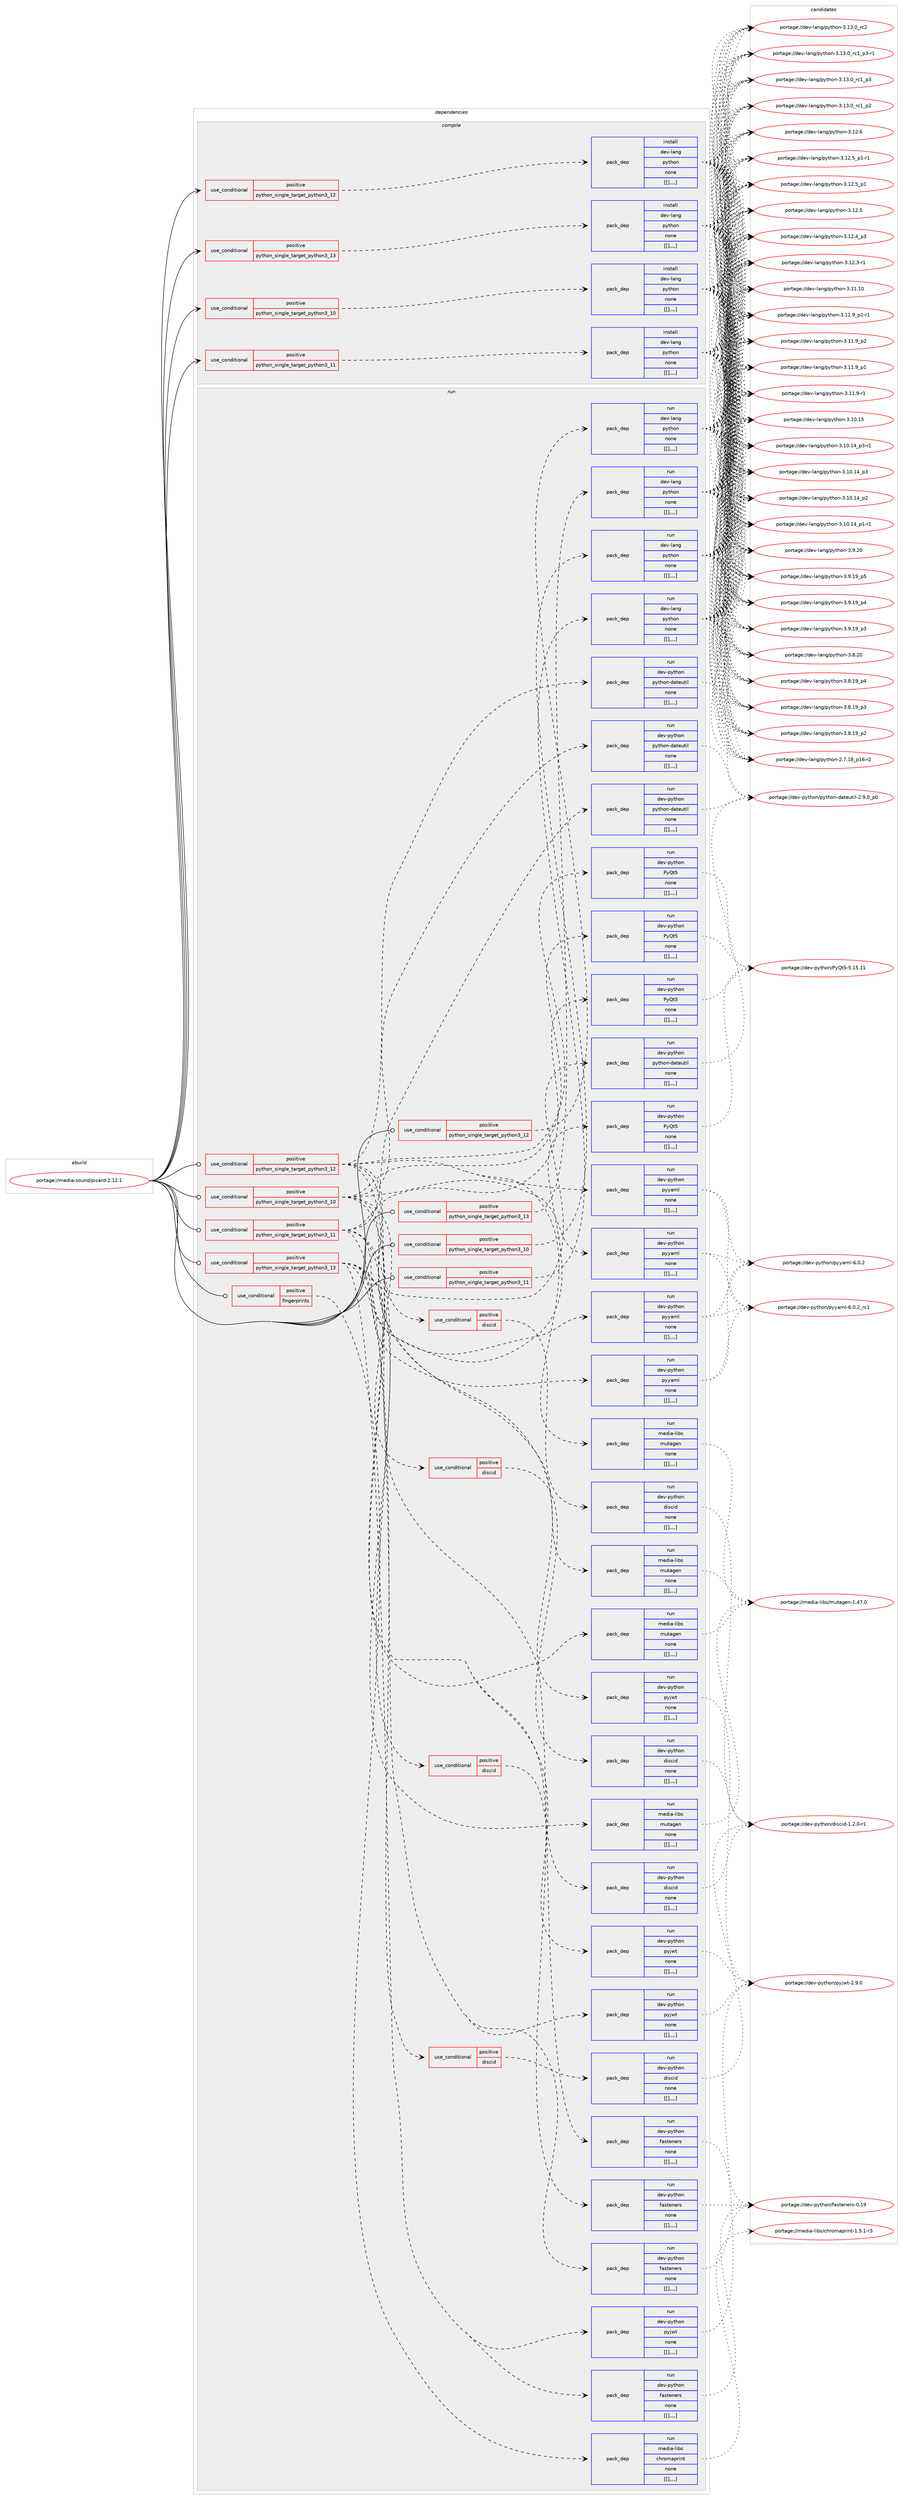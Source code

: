 digraph prolog {

# *************
# Graph options
# *************

newrank=true;
concentrate=true;
compound=true;
graph [rankdir=LR,fontname=Helvetica,fontsize=10,ranksep=1.5];#, ranksep=2.5, nodesep=0.2];
edge  [arrowhead=vee];
node  [fontname=Helvetica,fontsize=10];

# **********
# The ebuild
# **********

subgraph cluster_leftcol {
color=gray;
label=<<i>ebuild</i>>;
id [label="portage://media-sound/picard-2.12.1", color=red, width=4, href="../media-sound/picard-2.12.1.svg"];
}

# ****************
# The dependencies
# ****************

subgraph cluster_midcol {
color=gray;
label=<<i>dependencies</i>>;
subgraph cluster_compile {
fillcolor="#eeeeee";
style=filled;
label=<<i>compile</i>>;
subgraph cond84885 {
dependency336370 [label=<<TABLE BORDER="0" CELLBORDER="1" CELLSPACING="0" CELLPADDING="4"><TR><TD ROWSPAN="3" CELLPADDING="10">use_conditional</TD></TR><TR><TD>positive</TD></TR><TR><TD>python_single_target_python3_10</TD></TR></TABLE>>, shape=none, color=red];
subgraph pack248848 {
dependency336371 [label=<<TABLE BORDER="0" CELLBORDER="1" CELLSPACING="0" CELLPADDING="4" WIDTH="220"><TR><TD ROWSPAN="6" CELLPADDING="30">pack_dep</TD></TR><TR><TD WIDTH="110">install</TD></TR><TR><TD>dev-lang</TD></TR><TR><TD>python</TD></TR><TR><TD>none</TD></TR><TR><TD>[[],,,,]</TD></TR></TABLE>>, shape=none, color=blue];
}
dependency336370:e -> dependency336371:w [weight=20,style="dashed",arrowhead="vee"];
}
id:e -> dependency336370:w [weight=20,style="solid",arrowhead="vee"];
subgraph cond84886 {
dependency336372 [label=<<TABLE BORDER="0" CELLBORDER="1" CELLSPACING="0" CELLPADDING="4"><TR><TD ROWSPAN="3" CELLPADDING="10">use_conditional</TD></TR><TR><TD>positive</TD></TR><TR><TD>python_single_target_python3_11</TD></TR></TABLE>>, shape=none, color=red];
subgraph pack248849 {
dependency336373 [label=<<TABLE BORDER="0" CELLBORDER="1" CELLSPACING="0" CELLPADDING="4" WIDTH="220"><TR><TD ROWSPAN="6" CELLPADDING="30">pack_dep</TD></TR><TR><TD WIDTH="110">install</TD></TR><TR><TD>dev-lang</TD></TR><TR><TD>python</TD></TR><TR><TD>none</TD></TR><TR><TD>[[],,,,]</TD></TR></TABLE>>, shape=none, color=blue];
}
dependency336372:e -> dependency336373:w [weight=20,style="dashed",arrowhead="vee"];
}
id:e -> dependency336372:w [weight=20,style="solid",arrowhead="vee"];
subgraph cond84887 {
dependency336374 [label=<<TABLE BORDER="0" CELLBORDER="1" CELLSPACING="0" CELLPADDING="4"><TR><TD ROWSPAN="3" CELLPADDING="10">use_conditional</TD></TR><TR><TD>positive</TD></TR><TR><TD>python_single_target_python3_12</TD></TR></TABLE>>, shape=none, color=red];
subgraph pack248850 {
dependency336375 [label=<<TABLE BORDER="0" CELLBORDER="1" CELLSPACING="0" CELLPADDING="4" WIDTH="220"><TR><TD ROWSPAN="6" CELLPADDING="30">pack_dep</TD></TR><TR><TD WIDTH="110">install</TD></TR><TR><TD>dev-lang</TD></TR><TR><TD>python</TD></TR><TR><TD>none</TD></TR><TR><TD>[[],,,,]</TD></TR></TABLE>>, shape=none, color=blue];
}
dependency336374:e -> dependency336375:w [weight=20,style="dashed",arrowhead="vee"];
}
id:e -> dependency336374:w [weight=20,style="solid",arrowhead="vee"];
subgraph cond84888 {
dependency336376 [label=<<TABLE BORDER="0" CELLBORDER="1" CELLSPACING="0" CELLPADDING="4"><TR><TD ROWSPAN="3" CELLPADDING="10">use_conditional</TD></TR><TR><TD>positive</TD></TR><TR><TD>python_single_target_python3_13</TD></TR></TABLE>>, shape=none, color=red];
subgraph pack248851 {
dependency336377 [label=<<TABLE BORDER="0" CELLBORDER="1" CELLSPACING="0" CELLPADDING="4" WIDTH="220"><TR><TD ROWSPAN="6" CELLPADDING="30">pack_dep</TD></TR><TR><TD WIDTH="110">install</TD></TR><TR><TD>dev-lang</TD></TR><TR><TD>python</TD></TR><TR><TD>none</TD></TR><TR><TD>[[],,,,]</TD></TR></TABLE>>, shape=none, color=blue];
}
dependency336376:e -> dependency336377:w [weight=20,style="dashed",arrowhead="vee"];
}
id:e -> dependency336376:w [weight=20,style="solid",arrowhead="vee"];
}
subgraph cluster_compileandrun {
fillcolor="#eeeeee";
style=filled;
label=<<i>compile and run</i>>;
}
subgraph cluster_run {
fillcolor="#eeeeee";
style=filled;
label=<<i>run</i>>;
subgraph cond84889 {
dependency336378 [label=<<TABLE BORDER="0" CELLBORDER="1" CELLSPACING="0" CELLPADDING="4"><TR><TD ROWSPAN="3" CELLPADDING="10">use_conditional</TD></TR><TR><TD>positive</TD></TR><TR><TD>fingerprints</TD></TR></TABLE>>, shape=none, color=red];
subgraph pack248852 {
dependency336379 [label=<<TABLE BORDER="0" CELLBORDER="1" CELLSPACING="0" CELLPADDING="4" WIDTH="220"><TR><TD ROWSPAN="6" CELLPADDING="30">pack_dep</TD></TR><TR><TD WIDTH="110">run</TD></TR><TR><TD>media-libs</TD></TR><TR><TD>chromaprint</TD></TR><TR><TD>none</TD></TR><TR><TD>[[],,,,]</TD></TR></TABLE>>, shape=none, color=blue];
}
dependency336378:e -> dependency336379:w [weight=20,style="dashed",arrowhead="vee"];
}
id:e -> dependency336378:w [weight=20,style="solid",arrowhead="odot"];
subgraph cond84890 {
dependency336380 [label=<<TABLE BORDER="0" CELLBORDER="1" CELLSPACING="0" CELLPADDING="4"><TR><TD ROWSPAN="3" CELLPADDING="10">use_conditional</TD></TR><TR><TD>positive</TD></TR><TR><TD>python_single_target_python3_10</TD></TR></TABLE>>, shape=none, color=red];
subgraph pack248853 {
dependency336381 [label=<<TABLE BORDER="0" CELLBORDER="1" CELLSPACING="0" CELLPADDING="4" WIDTH="220"><TR><TD ROWSPAN="6" CELLPADDING="30">pack_dep</TD></TR><TR><TD WIDTH="110">run</TD></TR><TR><TD>dev-lang</TD></TR><TR><TD>python</TD></TR><TR><TD>none</TD></TR><TR><TD>[[],,,,]</TD></TR></TABLE>>, shape=none, color=blue];
}
dependency336380:e -> dependency336381:w [weight=20,style="dashed",arrowhead="vee"];
}
id:e -> dependency336380:w [weight=20,style="solid",arrowhead="odot"];
subgraph cond84891 {
dependency336382 [label=<<TABLE BORDER="0" CELLBORDER="1" CELLSPACING="0" CELLPADDING="4"><TR><TD ROWSPAN="3" CELLPADDING="10">use_conditional</TD></TR><TR><TD>positive</TD></TR><TR><TD>python_single_target_python3_10</TD></TR></TABLE>>, shape=none, color=red];
subgraph pack248854 {
dependency336383 [label=<<TABLE BORDER="0" CELLBORDER="1" CELLSPACING="0" CELLPADDING="4" WIDTH="220"><TR><TD ROWSPAN="6" CELLPADDING="30">pack_dep</TD></TR><TR><TD WIDTH="110">run</TD></TR><TR><TD>dev-python</TD></TR><TR><TD>fasteners</TD></TR><TR><TD>none</TD></TR><TR><TD>[[],,,,]</TD></TR></TABLE>>, shape=none, color=blue];
}
dependency336382:e -> dependency336383:w [weight=20,style="dashed",arrowhead="vee"];
subgraph pack248855 {
dependency336384 [label=<<TABLE BORDER="0" CELLBORDER="1" CELLSPACING="0" CELLPADDING="4" WIDTH="220"><TR><TD ROWSPAN="6" CELLPADDING="30">pack_dep</TD></TR><TR><TD WIDTH="110">run</TD></TR><TR><TD>dev-python</TD></TR><TR><TD>pyjwt</TD></TR><TR><TD>none</TD></TR><TR><TD>[[],,,,]</TD></TR></TABLE>>, shape=none, color=blue];
}
dependency336382:e -> dependency336384:w [weight=20,style="dashed",arrowhead="vee"];
subgraph pack248856 {
dependency336385 [label=<<TABLE BORDER="0" CELLBORDER="1" CELLSPACING="0" CELLPADDING="4" WIDTH="220"><TR><TD ROWSPAN="6" CELLPADDING="30">pack_dep</TD></TR><TR><TD WIDTH="110">run</TD></TR><TR><TD>dev-python</TD></TR><TR><TD>PyQt5</TD></TR><TR><TD>none</TD></TR><TR><TD>[[],,,,]</TD></TR></TABLE>>, shape=none, color=blue];
}
dependency336382:e -> dependency336385:w [weight=20,style="dashed",arrowhead="vee"];
subgraph pack248857 {
dependency336386 [label=<<TABLE BORDER="0" CELLBORDER="1" CELLSPACING="0" CELLPADDING="4" WIDTH="220"><TR><TD ROWSPAN="6" CELLPADDING="30">pack_dep</TD></TR><TR><TD WIDTH="110">run</TD></TR><TR><TD>dev-python</TD></TR><TR><TD>python-dateutil</TD></TR><TR><TD>none</TD></TR><TR><TD>[[],,,,]</TD></TR></TABLE>>, shape=none, color=blue];
}
dependency336382:e -> dependency336386:w [weight=20,style="dashed",arrowhead="vee"];
subgraph pack248858 {
dependency336387 [label=<<TABLE BORDER="0" CELLBORDER="1" CELLSPACING="0" CELLPADDING="4" WIDTH="220"><TR><TD ROWSPAN="6" CELLPADDING="30">pack_dep</TD></TR><TR><TD WIDTH="110">run</TD></TR><TR><TD>dev-python</TD></TR><TR><TD>pyyaml</TD></TR><TR><TD>none</TD></TR><TR><TD>[[],,,,]</TD></TR></TABLE>>, shape=none, color=blue];
}
dependency336382:e -> dependency336387:w [weight=20,style="dashed",arrowhead="vee"];
subgraph pack248859 {
dependency336388 [label=<<TABLE BORDER="0" CELLBORDER="1" CELLSPACING="0" CELLPADDING="4" WIDTH="220"><TR><TD ROWSPAN="6" CELLPADDING="30">pack_dep</TD></TR><TR><TD WIDTH="110">run</TD></TR><TR><TD>media-libs</TD></TR><TR><TD>mutagen</TD></TR><TR><TD>none</TD></TR><TR><TD>[[],,,,]</TD></TR></TABLE>>, shape=none, color=blue];
}
dependency336382:e -> dependency336388:w [weight=20,style="dashed",arrowhead="vee"];
subgraph cond84892 {
dependency336389 [label=<<TABLE BORDER="0" CELLBORDER="1" CELLSPACING="0" CELLPADDING="4"><TR><TD ROWSPAN="3" CELLPADDING="10">use_conditional</TD></TR><TR><TD>positive</TD></TR><TR><TD>discid</TD></TR></TABLE>>, shape=none, color=red];
subgraph pack248860 {
dependency336390 [label=<<TABLE BORDER="0" CELLBORDER="1" CELLSPACING="0" CELLPADDING="4" WIDTH="220"><TR><TD ROWSPAN="6" CELLPADDING="30">pack_dep</TD></TR><TR><TD WIDTH="110">run</TD></TR><TR><TD>dev-python</TD></TR><TR><TD>discid</TD></TR><TR><TD>none</TD></TR><TR><TD>[[],,,,]</TD></TR></TABLE>>, shape=none, color=blue];
}
dependency336389:e -> dependency336390:w [weight=20,style="dashed",arrowhead="vee"];
}
dependency336382:e -> dependency336389:w [weight=20,style="dashed",arrowhead="vee"];
}
id:e -> dependency336382:w [weight=20,style="solid",arrowhead="odot"];
subgraph cond84893 {
dependency336391 [label=<<TABLE BORDER="0" CELLBORDER="1" CELLSPACING="0" CELLPADDING="4"><TR><TD ROWSPAN="3" CELLPADDING="10">use_conditional</TD></TR><TR><TD>positive</TD></TR><TR><TD>python_single_target_python3_11</TD></TR></TABLE>>, shape=none, color=red];
subgraph pack248861 {
dependency336392 [label=<<TABLE BORDER="0" CELLBORDER="1" CELLSPACING="0" CELLPADDING="4" WIDTH="220"><TR><TD ROWSPAN="6" CELLPADDING="30">pack_dep</TD></TR><TR><TD WIDTH="110">run</TD></TR><TR><TD>dev-lang</TD></TR><TR><TD>python</TD></TR><TR><TD>none</TD></TR><TR><TD>[[],,,,]</TD></TR></TABLE>>, shape=none, color=blue];
}
dependency336391:e -> dependency336392:w [weight=20,style="dashed",arrowhead="vee"];
}
id:e -> dependency336391:w [weight=20,style="solid",arrowhead="odot"];
subgraph cond84894 {
dependency336393 [label=<<TABLE BORDER="0" CELLBORDER="1" CELLSPACING="0" CELLPADDING="4"><TR><TD ROWSPAN="3" CELLPADDING="10">use_conditional</TD></TR><TR><TD>positive</TD></TR><TR><TD>python_single_target_python3_11</TD></TR></TABLE>>, shape=none, color=red];
subgraph pack248862 {
dependency336394 [label=<<TABLE BORDER="0" CELLBORDER="1" CELLSPACING="0" CELLPADDING="4" WIDTH="220"><TR><TD ROWSPAN="6" CELLPADDING="30">pack_dep</TD></TR><TR><TD WIDTH="110">run</TD></TR><TR><TD>dev-python</TD></TR><TR><TD>fasteners</TD></TR><TR><TD>none</TD></TR><TR><TD>[[],,,,]</TD></TR></TABLE>>, shape=none, color=blue];
}
dependency336393:e -> dependency336394:w [weight=20,style="dashed",arrowhead="vee"];
subgraph pack248863 {
dependency336395 [label=<<TABLE BORDER="0" CELLBORDER="1" CELLSPACING="0" CELLPADDING="4" WIDTH="220"><TR><TD ROWSPAN="6" CELLPADDING="30">pack_dep</TD></TR><TR><TD WIDTH="110">run</TD></TR><TR><TD>dev-python</TD></TR><TR><TD>pyjwt</TD></TR><TR><TD>none</TD></TR><TR><TD>[[],,,,]</TD></TR></TABLE>>, shape=none, color=blue];
}
dependency336393:e -> dependency336395:w [weight=20,style="dashed",arrowhead="vee"];
subgraph pack248864 {
dependency336396 [label=<<TABLE BORDER="0" CELLBORDER="1" CELLSPACING="0" CELLPADDING="4" WIDTH="220"><TR><TD ROWSPAN="6" CELLPADDING="30">pack_dep</TD></TR><TR><TD WIDTH="110">run</TD></TR><TR><TD>dev-python</TD></TR><TR><TD>PyQt5</TD></TR><TR><TD>none</TD></TR><TR><TD>[[],,,,]</TD></TR></TABLE>>, shape=none, color=blue];
}
dependency336393:e -> dependency336396:w [weight=20,style="dashed",arrowhead="vee"];
subgraph pack248865 {
dependency336397 [label=<<TABLE BORDER="0" CELLBORDER="1" CELLSPACING="0" CELLPADDING="4" WIDTH="220"><TR><TD ROWSPAN="6" CELLPADDING="30">pack_dep</TD></TR><TR><TD WIDTH="110">run</TD></TR><TR><TD>dev-python</TD></TR><TR><TD>python-dateutil</TD></TR><TR><TD>none</TD></TR><TR><TD>[[],,,,]</TD></TR></TABLE>>, shape=none, color=blue];
}
dependency336393:e -> dependency336397:w [weight=20,style="dashed",arrowhead="vee"];
subgraph pack248866 {
dependency336398 [label=<<TABLE BORDER="0" CELLBORDER="1" CELLSPACING="0" CELLPADDING="4" WIDTH="220"><TR><TD ROWSPAN="6" CELLPADDING="30">pack_dep</TD></TR><TR><TD WIDTH="110">run</TD></TR><TR><TD>dev-python</TD></TR><TR><TD>pyyaml</TD></TR><TR><TD>none</TD></TR><TR><TD>[[],,,,]</TD></TR></TABLE>>, shape=none, color=blue];
}
dependency336393:e -> dependency336398:w [weight=20,style="dashed",arrowhead="vee"];
subgraph pack248867 {
dependency336399 [label=<<TABLE BORDER="0" CELLBORDER="1" CELLSPACING="0" CELLPADDING="4" WIDTH="220"><TR><TD ROWSPAN="6" CELLPADDING="30">pack_dep</TD></TR><TR><TD WIDTH="110">run</TD></TR><TR><TD>media-libs</TD></TR><TR><TD>mutagen</TD></TR><TR><TD>none</TD></TR><TR><TD>[[],,,,]</TD></TR></TABLE>>, shape=none, color=blue];
}
dependency336393:e -> dependency336399:w [weight=20,style="dashed",arrowhead="vee"];
subgraph cond84895 {
dependency336400 [label=<<TABLE BORDER="0" CELLBORDER="1" CELLSPACING="0" CELLPADDING="4"><TR><TD ROWSPAN="3" CELLPADDING="10">use_conditional</TD></TR><TR><TD>positive</TD></TR><TR><TD>discid</TD></TR></TABLE>>, shape=none, color=red];
subgraph pack248868 {
dependency336401 [label=<<TABLE BORDER="0" CELLBORDER="1" CELLSPACING="0" CELLPADDING="4" WIDTH="220"><TR><TD ROWSPAN="6" CELLPADDING="30">pack_dep</TD></TR><TR><TD WIDTH="110">run</TD></TR><TR><TD>dev-python</TD></TR><TR><TD>discid</TD></TR><TR><TD>none</TD></TR><TR><TD>[[],,,,]</TD></TR></TABLE>>, shape=none, color=blue];
}
dependency336400:e -> dependency336401:w [weight=20,style="dashed",arrowhead="vee"];
}
dependency336393:e -> dependency336400:w [weight=20,style="dashed",arrowhead="vee"];
}
id:e -> dependency336393:w [weight=20,style="solid",arrowhead="odot"];
subgraph cond84896 {
dependency336402 [label=<<TABLE BORDER="0" CELLBORDER="1" CELLSPACING="0" CELLPADDING="4"><TR><TD ROWSPAN="3" CELLPADDING="10">use_conditional</TD></TR><TR><TD>positive</TD></TR><TR><TD>python_single_target_python3_12</TD></TR></TABLE>>, shape=none, color=red];
subgraph pack248869 {
dependency336403 [label=<<TABLE BORDER="0" CELLBORDER="1" CELLSPACING="0" CELLPADDING="4" WIDTH="220"><TR><TD ROWSPAN="6" CELLPADDING="30">pack_dep</TD></TR><TR><TD WIDTH="110">run</TD></TR><TR><TD>dev-lang</TD></TR><TR><TD>python</TD></TR><TR><TD>none</TD></TR><TR><TD>[[],,,,]</TD></TR></TABLE>>, shape=none, color=blue];
}
dependency336402:e -> dependency336403:w [weight=20,style="dashed",arrowhead="vee"];
}
id:e -> dependency336402:w [weight=20,style="solid",arrowhead="odot"];
subgraph cond84897 {
dependency336404 [label=<<TABLE BORDER="0" CELLBORDER="1" CELLSPACING="0" CELLPADDING="4"><TR><TD ROWSPAN="3" CELLPADDING="10">use_conditional</TD></TR><TR><TD>positive</TD></TR><TR><TD>python_single_target_python3_12</TD></TR></TABLE>>, shape=none, color=red];
subgraph pack248870 {
dependency336405 [label=<<TABLE BORDER="0" CELLBORDER="1" CELLSPACING="0" CELLPADDING="4" WIDTH="220"><TR><TD ROWSPAN="6" CELLPADDING="30">pack_dep</TD></TR><TR><TD WIDTH="110">run</TD></TR><TR><TD>dev-python</TD></TR><TR><TD>fasteners</TD></TR><TR><TD>none</TD></TR><TR><TD>[[],,,,]</TD></TR></TABLE>>, shape=none, color=blue];
}
dependency336404:e -> dependency336405:w [weight=20,style="dashed",arrowhead="vee"];
subgraph pack248871 {
dependency336406 [label=<<TABLE BORDER="0" CELLBORDER="1" CELLSPACING="0" CELLPADDING="4" WIDTH="220"><TR><TD ROWSPAN="6" CELLPADDING="30">pack_dep</TD></TR><TR><TD WIDTH="110">run</TD></TR><TR><TD>dev-python</TD></TR><TR><TD>pyjwt</TD></TR><TR><TD>none</TD></TR><TR><TD>[[],,,,]</TD></TR></TABLE>>, shape=none, color=blue];
}
dependency336404:e -> dependency336406:w [weight=20,style="dashed",arrowhead="vee"];
subgraph pack248872 {
dependency336407 [label=<<TABLE BORDER="0" CELLBORDER="1" CELLSPACING="0" CELLPADDING="4" WIDTH="220"><TR><TD ROWSPAN="6" CELLPADDING="30">pack_dep</TD></TR><TR><TD WIDTH="110">run</TD></TR><TR><TD>dev-python</TD></TR><TR><TD>PyQt5</TD></TR><TR><TD>none</TD></TR><TR><TD>[[],,,,]</TD></TR></TABLE>>, shape=none, color=blue];
}
dependency336404:e -> dependency336407:w [weight=20,style="dashed",arrowhead="vee"];
subgraph pack248873 {
dependency336408 [label=<<TABLE BORDER="0" CELLBORDER="1" CELLSPACING="0" CELLPADDING="4" WIDTH="220"><TR><TD ROWSPAN="6" CELLPADDING="30">pack_dep</TD></TR><TR><TD WIDTH="110">run</TD></TR><TR><TD>dev-python</TD></TR><TR><TD>python-dateutil</TD></TR><TR><TD>none</TD></TR><TR><TD>[[],,,,]</TD></TR></TABLE>>, shape=none, color=blue];
}
dependency336404:e -> dependency336408:w [weight=20,style="dashed",arrowhead="vee"];
subgraph pack248874 {
dependency336409 [label=<<TABLE BORDER="0" CELLBORDER="1" CELLSPACING="0" CELLPADDING="4" WIDTH="220"><TR><TD ROWSPAN="6" CELLPADDING="30">pack_dep</TD></TR><TR><TD WIDTH="110">run</TD></TR><TR><TD>dev-python</TD></TR><TR><TD>pyyaml</TD></TR><TR><TD>none</TD></TR><TR><TD>[[],,,,]</TD></TR></TABLE>>, shape=none, color=blue];
}
dependency336404:e -> dependency336409:w [weight=20,style="dashed",arrowhead="vee"];
subgraph pack248875 {
dependency336410 [label=<<TABLE BORDER="0" CELLBORDER="1" CELLSPACING="0" CELLPADDING="4" WIDTH="220"><TR><TD ROWSPAN="6" CELLPADDING="30">pack_dep</TD></TR><TR><TD WIDTH="110">run</TD></TR><TR><TD>media-libs</TD></TR><TR><TD>mutagen</TD></TR><TR><TD>none</TD></TR><TR><TD>[[],,,,]</TD></TR></TABLE>>, shape=none, color=blue];
}
dependency336404:e -> dependency336410:w [weight=20,style="dashed",arrowhead="vee"];
subgraph cond84898 {
dependency336411 [label=<<TABLE BORDER="0" CELLBORDER="1" CELLSPACING="0" CELLPADDING="4"><TR><TD ROWSPAN="3" CELLPADDING="10">use_conditional</TD></TR><TR><TD>positive</TD></TR><TR><TD>discid</TD></TR></TABLE>>, shape=none, color=red];
subgraph pack248876 {
dependency336412 [label=<<TABLE BORDER="0" CELLBORDER="1" CELLSPACING="0" CELLPADDING="4" WIDTH="220"><TR><TD ROWSPAN="6" CELLPADDING="30">pack_dep</TD></TR><TR><TD WIDTH="110">run</TD></TR><TR><TD>dev-python</TD></TR><TR><TD>discid</TD></TR><TR><TD>none</TD></TR><TR><TD>[[],,,,]</TD></TR></TABLE>>, shape=none, color=blue];
}
dependency336411:e -> dependency336412:w [weight=20,style="dashed",arrowhead="vee"];
}
dependency336404:e -> dependency336411:w [weight=20,style="dashed",arrowhead="vee"];
}
id:e -> dependency336404:w [weight=20,style="solid",arrowhead="odot"];
subgraph cond84899 {
dependency336413 [label=<<TABLE BORDER="0" CELLBORDER="1" CELLSPACING="0" CELLPADDING="4"><TR><TD ROWSPAN="3" CELLPADDING="10">use_conditional</TD></TR><TR><TD>positive</TD></TR><TR><TD>python_single_target_python3_13</TD></TR></TABLE>>, shape=none, color=red];
subgraph pack248877 {
dependency336414 [label=<<TABLE BORDER="0" CELLBORDER="1" CELLSPACING="0" CELLPADDING="4" WIDTH="220"><TR><TD ROWSPAN="6" CELLPADDING="30">pack_dep</TD></TR><TR><TD WIDTH="110">run</TD></TR><TR><TD>dev-lang</TD></TR><TR><TD>python</TD></TR><TR><TD>none</TD></TR><TR><TD>[[],,,,]</TD></TR></TABLE>>, shape=none, color=blue];
}
dependency336413:e -> dependency336414:w [weight=20,style="dashed",arrowhead="vee"];
}
id:e -> dependency336413:w [weight=20,style="solid",arrowhead="odot"];
subgraph cond84900 {
dependency336415 [label=<<TABLE BORDER="0" CELLBORDER="1" CELLSPACING="0" CELLPADDING="4"><TR><TD ROWSPAN="3" CELLPADDING="10">use_conditional</TD></TR><TR><TD>positive</TD></TR><TR><TD>python_single_target_python3_13</TD></TR></TABLE>>, shape=none, color=red];
subgraph pack248878 {
dependency336416 [label=<<TABLE BORDER="0" CELLBORDER="1" CELLSPACING="0" CELLPADDING="4" WIDTH="220"><TR><TD ROWSPAN="6" CELLPADDING="30">pack_dep</TD></TR><TR><TD WIDTH="110">run</TD></TR><TR><TD>dev-python</TD></TR><TR><TD>fasteners</TD></TR><TR><TD>none</TD></TR><TR><TD>[[],,,,]</TD></TR></TABLE>>, shape=none, color=blue];
}
dependency336415:e -> dependency336416:w [weight=20,style="dashed",arrowhead="vee"];
subgraph pack248879 {
dependency336417 [label=<<TABLE BORDER="0" CELLBORDER="1" CELLSPACING="0" CELLPADDING="4" WIDTH="220"><TR><TD ROWSPAN="6" CELLPADDING="30">pack_dep</TD></TR><TR><TD WIDTH="110">run</TD></TR><TR><TD>dev-python</TD></TR><TR><TD>pyjwt</TD></TR><TR><TD>none</TD></TR><TR><TD>[[],,,,]</TD></TR></TABLE>>, shape=none, color=blue];
}
dependency336415:e -> dependency336417:w [weight=20,style="dashed",arrowhead="vee"];
subgraph pack248880 {
dependency336418 [label=<<TABLE BORDER="0" CELLBORDER="1" CELLSPACING="0" CELLPADDING="4" WIDTH="220"><TR><TD ROWSPAN="6" CELLPADDING="30">pack_dep</TD></TR><TR><TD WIDTH="110">run</TD></TR><TR><TD>dev-python</TD></TR><TR><TD>PyQt5</TD></TR><TR><TD>none</TD></TR><TR><TD>[[],,,,]</TD></TR></TABLE>>, shape=none, color=blue];
}
dependency336415:e -> dependency336418:w [weight=20,style="dashed",arrowhead="vee"];
subgraph pack248881 {
dependency336419 [label=<<TABLE BORDER="0" CELLBORDER="1" CELLSPACING="0" CELLPADDING="4" WIDTH="220"><TR><TD ROWSPAN="6" CELLPADDING="30">pack_dep</TD></TR><TR><TD WIDTH="110">run</TD></TR><TR><TD>dev-python</TD></TR><TR><TD>python-dateutil</TD></TR><TR><TD>none</TD></TR><TR><TD>[[],,,,]</TD></TR></TABLE>>, shape=none, color=blue];
}
dependency336415:e -> dependency336419:w [weight=20,style="dashed",arrowhead="vee"];
subgraph pack248882 {
dependency336420 [label=<<TABLE BORDER="0" CELLBORDER="1" CELLSPACING="0" CELLPADDING="4" WIDTH="220"><TR><TD ROWSPAN="6" CELLPADDING="30">pack_dep</TD></TR><TR><TD WIDTH="110">run</TD></TR><TR><TD>dev-python</TD></TR><TR><TD>pyyaml</TD></TR><TR><TD>none</TD></TR><TR><TD>[[],,,,]</TD></TR></TABLE>>, shape=none, color=blue];
}
dependency336415:e -> dependency336420:w [weight=20,style="dashed",arrowhead="vee"];
subgraph pack248883 {
dependency336421 [label=<<TABLE BORDER="0" CELLBORDER="1" CELLSPACING="0" CELLPADDING="4" WIDTH="220"><TR><TD ROWSPAN="6" CELLPADDING="30">pack_dep</TD></TR><TR><TD WIDTH="110">run</TD></TR><TR><TD>media-libs</TD></TR><TR><TD>mutagen</TD></TR><TR><TD>none</TD></TR><TR><TD>[[],,,,]</TD></TR></TABLE>>, shape=none, color=blue];
}
dependency336415:e -> dependency336421:w [weight=20,style="dashed",arrowhead="vee"];
subgraph cond84901 {
dependency336422 [label=<<TABLE BORDER="0" CELLBORDER="1" CELLSPACING="0" CELLPADDING="4"><TR><TD ROWSPAN="3" CELLPADDING="10">use_conditional</TD></TR><TR><TD>positive</TD></TR><TR><TD>discid</TD></TR></TABLE>>, shape=none, color=red];
subgraph pack248884 {
dependency336423 [label=<<TABLE BORDER="0" CELLBORDER="1" CELLSPACING="0" CELLPADDING="4" WIDTH="220"><TR><TD ROWSPAN="6" CELLPADDING="30">pack_dep</TD></TR><TR><TD WIDTH="110">run</TD></TR><TR><TD>dev-python</TD></TR><TR><TD>discid</TD></TR><TR><TD>none</TD></TR><TR><TD>[[],,,,]</TD></TR></TABLE>>, shape=none, color=blue];
}
dependency336422:e -> dependency336423:w [weight=20,style="dashed",arrowhead="vee"];
}
dependency336415:e -> dependency336422:w [weight=20,style="dashed",arrowhead="vee"];
}
id:e -> dependency336415:w [weight=20,style="solid",arrowhead="odot"];
}
}

# **************
# The candidates
# **************

subgraph cluster_choices {
rank=same;
color=gray;
label=<<i>candidates</i>>;

subgraph choice248848 {
color=black;
nodesep=1;
choice10010111845108971101034711212111610411111045514649514648951149950 [label="portage://dev-lang/python-3.13.0_rc2", color=red, width=4,href="../dev-lang/python-3.13.0_rc2.svg"];
choice1001011184510897110103471121211161041111104551464951464895114994995112514511449 [label="portage://dev-lang/python-3.13.0_rc1_p3-r1", color=red, width=4,href="../dev-lang/python-3.13.0_rc1_p3-r1.svg"];
choice100101118451089711010347112121116104111110455146495146489511499499511251 [label="portage://dev-lang/python-3.13.0_rc1_p3", color=red, width=4,href="../dev-lang/python-3.13.0_rc1_p3.svg"];
choice100101118451089711010347112121116104111110455146495146489511499499511250 [label="portage://dev-lang/python-3.13.0_rc1_p2", color=red, width=4,href="../dev-lang/python-3.13.0_rc1_p2.svg"];
choice10010111845108971101034711212111610411111045514649504654 [label="portage://dev-lang/python-3.12.6", color=red, width=4,href="../dev-lang/python-3.12.6.svg"];
choice1001011184510897110103471121211161041111104551464950465395112494511449 [label="portage://dev-lang/python-3.12.5_p1-r1", color=red, width=4,href="../dev-lang/python-3.12.5_p1-r1.svg"];
choice100101118451089711010347112121116104111110455146495046539511249 [label="portage://dev-lang/python-3.12.5_p1", color=red, width=4,href="../dev-lang/python-3.12.5_p1.svg"];
choice10010111845108971101034711212111610411111045514649504653 [label="portage://dev-lang/python-3.12.5", color=red, width=4,href="../dev-lang/python-3.12.5.svg"];
choice100101118451089711010347112121116104111110455146495046529511251 [label="portage://dev-lang/python-3.12.4_p3", color=red, width=4,href="../dev-lang/python-3.12.4_p3.svg"];
choice100101118451089711010347112121116104111110455146495046514511449 [label="portage://dev-lang/python-3.12.3-r1", color=red, width=4,href="../dev-lang/python-3.12.3-r1.svg"];
choice1001011184510897110103471121211161041111104551464949464948 [label="portage://dev-lang/python-3.11.10", color=red, width=4,href="../dev-lang/python-3.11.10.svg"];
choice1001011184510897110103471121211161041111104551464949465795112504511449 [label="portage://dev-lang/python-3.11.9_p2-r1", color=red, width=4,href="../dev-lang/python-3.11.9_p2-r1.svg"];
choice100101118451089711010347112121116104111110455146494946579511250 [label="portage://dev-lang/python-3.11.9_p2", color=red, width=4,href="../dev-lang/python-3.11.9_p2.svg"];
choice100101118451089711010347112121116104111110455146494946579511249 [label="portage://dev-lang/python-3.11.9_p1", color=red, width=4,href="../dev-lang/python-3.11.9_p1.svg"];
choice100101118451089711010347112121116104111110455146494946574511449 [label="portage://dev-lang/python-3.11.9-r1", color=red, width=4,href="../dev-lang/python-3.11.9-r1.svg"];
choice1001011184510897110103471121211161041111104551464948464953 [label="portage://dev-lang/python-3.10.15", color=red, width=4,href="../dev-lang/python-3.10.15.svg"];
choice100101118451089711010347112121116104111110455146494846495295112514511449 [label="portage://dev-lang/python-3.10.14_p3-r1", color=red, width=4,href="../dev-lang/python-3.10.14_p3-r1.svg"];
choice10010111845108971101034711212111610411111045514649484649529511251 [label="portage://dev-lang/python-3.10.14_p3", color=red, width=4,href="../dev-lang/python-3.10.14_p3.svg"];
choice10010111845108971101034711212111610411111045514649484649529511250 [label="portage://dev-lang/python-3.10.14_p2", color=red, width=4,href="../dev-lang/python-3.10.14_p2.svg"];
choice100101118451089711010347112121116104111110455146494846495295112494511449 [label="portage://dev-lang/python-3.10.14_p1-r1", color=red, width=4,href="../dev-lang/python-3.10.14_p1-r1.svg"];
choice10010111845108971101034711212111610411111045514657465048 [label="portage://dev-lang/python-3.9.20", color=red, width=4,href="../dev-lang/python-3.9.20.svg"];
choice100101118451089711010347112121116104111110455146574649579511253 [label="portage://dev-lang/python-3.9.19_p5", color=red, width=4,href="../dev-lang/python-3.9.19_p5.svg"];
choice100101118451089711010347112121116104111110455146574649579511252 [label="portage://dev-lang/python-3.9.19_p4", color=red, width=4,href="../dev-lang/python-3.9.19_p4.svg"];
choice100101118451089711010347112121116104111110455146574649579511251 [label="portage://dev-lang/python-3.9.19_p3", color=red, width=4,href="../dev-lang/python-3.9.19_p3.svg"];
choice10010111845108971101034711212111610411111045514656465048 [label="portage://dev-lang/python-3.8.20", color=red, width=4,href="../dev-lang/python-3.8.20.svg"];
choice100101118451089711010347112121116104111110455146564649579511252 [label="portage://dev-lang/python-3.8.19_p4", color=red, width=4,href="../dev-lang/python-3.8.19_p4.svg"];
choice100101118451089711010347112121116104111110455146564649579511251 [label="portage://dev-lang/python-3.8.19_p3", color=red, width=4,href="../dev-lang/python-3.8.19_p3.svg"];
choice100101118451089711010347112121116104111110455146564649579511250 [label="portage://dev-lang/python-3.8.19_p2", color=red, width=4,href="../dev-lang/python-3.8.19_p2.svg"];
choice100101118451089711010347112121116104111110455046554649569511249544511450 [label="portage://dev-lang/python-2.7.18_p16-r2", color=red, width=4,href="../dev-lang/python-2.7.18_p16-r2.svg"];
dependency336371:e -> choice10010111845108971101034711212111610411111045514649514648951149950:w [style=dotted,weight="100"];
dependency336371:e -> choice1001011184510897110103471121211161041111104551464951464895114994995112514511449:w [style=dotted,weight="100"];
dependency336371:e -> choice100101118451089711010347112121116104111110455146495146489511499499511251:w [style=dotted,weight="100"];
dependency336371:e -> choice100101118451089711010347112121116104111110455146495146489511499499511250:w [style=dotted,weight="100"];
dependency336371:e -> choice10010111845108971101034711212111610411111045514649504654:w [style=dotted,weight="100"];
dependency336371:e -> choice1001011184510897110103471121211161041111104551464950465395112494511449:w [style=dotted,weight="100"];
dependency336371:e -> choice100101118451089711010347112121116104111110455146495046539511249:w [style=dotted,weight="100"];
dependency336371:e -> choice10010111845108971101034711212111610411111045514649504653:w [style=dotted,weight="100"];
dependency336371:e -> choice100101118451089711010347112121116104111110455146495046529511251:w [style=dotted,weight="100"];
dependency336371:e -> choice100101118451089711010347112121116104111110455146495046514511449:w [style=dotted,weight="100"];
dependency336371:e -> choice1001011184510897110103471121211161041111104551464949464948:w [style=dotted,weight="100"];
dependency336371:e -> choice1001011184510897110103471121211161041111104551464949465795112504511449:w [style=dotted,weight="100"];
dependency336371:e -> choice100101118451089711010347112121116104111110455146494946579511250:w [style=dotted,weight="100"];
dependency336371:e -> choice100101118451089711010347112121116104111110455146494946579511249:w [style=dotted,weight="100"];
dependency336371:e -> choice100101118451089711010347112121116104111110455146494946574511449:w [style=dotted,weight="100"];
dependency336371:e -> choice1001011184510897110103471121211161041111104551464948464953:w [style=dotted,weight="100"];
dependency336371:e -> choice100101118451089711010347112121116104111110455146494846495295112514511449:w [style=dotted,weight="100"];
dependency336371:e -> choice10010111845108971101034711212111610411111045514649484649529511251:w [style=dotted,weight="100"];
dependency336371:e -> choice10010111845108971101034711212111610411111045514649484649529511250:w [style=dotted,weight="100"];
dependency336371:e -> choice100101118451089711010347112121116104111110455146494846495295112494511449:w [style=dotted,weight="100"];
dependency336371:e -> choice10010111845108971101034711212111610411111045514657465048:w [style=dotted,weight="100"];
dependency336371:e -> choice100101118451089711010347112121116104111110455146574649579511253:w [style=dotted,weight="100"];
dependency336371:e -> choice100101118451089711010347112121116104111110455146574649579511252:w [style=dotted,weight="100"];
dependency336371:e -> choice100101118451089711010347112121116104111110455146574649579511251:w [style=dotted,weight="100"];
dependency336371:e -> choice10010111845108971101034711212111610411111045514656465048:w [style=dotted,weight="100"];
dependency336371:e -> choice100101118451089711010347112121116104111110455146564649579511252:w [style=dotted,weight="100"];
dependency336371:e -> choice100101118451089711010347112121116104111110455146564649579511251:w [style=dotted,weight="100"];
dependency336371:e -> choice100101118451089711010347112121116104111110455146564649579511250:w [style=dotted,weight="100"];
dependency336371:e -> choice100101118451089711010347112121116104111110455046554649569511249544511450:w [style=dotted,weight="100"];
}
subgraph choice248849 {
color=black;
nodesep=1;
choice10010111845108971101034711212111610411111045514649514648951149950 [label="portage://dev-lang/python-3.13.0_rc2", color=red, width=4,href="../dev-lang/python-3.13.0_rc2.svg"];
choice1001011184510897110103471121211161041111104551464951464895114994995112514511449 [label="portage://dev-lang/python-3.13.0_rc1_p3-r1", color=red, width=4,href="../dev-lang/python-3.13.0_rc1_p3-r1.svg"];
choice100101118451089711010347112121116104111110455146495146489511499499511251 [label="portage://dev-lang/python-3.13.0_rc1_p3", color=red, width=4,href="../dev-lang/python-3.13.0_rc1_p3.svg"];
choice100101118451089711010347112121116104111110455146495146489511499499511250 [label="portage://dev-lang/python-3.13.0_rc1_p2", color=red, width=4,href="../dev-lang/python-3.13.0_rc1_p2.svg"];
choice10010111845108971101034711212111610411111045514649504654 [label="portage://dev-lang/python-3.12.6", color=red, width=4,href="../dev-lang/python-3.12.6.svg"];
choice1001011184510897110103471121211161041111104551464950465395112494511449 [label="portage://dev-lang/python-3.12.5_p1-r1", color=red, width=4,href="../dev-lang/python-3.12.5_p1-r1.svg"];
choice100101118451089711010347112121116104111110455146495046539511249 [label="portage://dev-lang/python-3.12.5_p1", color=red, width=4,href="../dev-lang/python-3.12.5_p1.svg"];
choice10010111845108971101034711212111610411111045514649504653 [label="portage://dev-lang/python-3.12.5", color=red, width=4,href="../dev-lang/python-3.12.5.svg"];
choice100101118451089711010347112121116104111110455146495046529511251 [label="portage://dev-lang/python-3.12.4_p3", color=red, width=4,href="../dev-lang/python-3.12.4_p3.svg"];
choice100101118451089711010347112121116104111110455146495046514511449 [label="portage://dev-lang/python-3.12.3-r1", color=red, width=4,href="../dev-lang/python-3.12.3-r1.svg"];
choice1001011184510897110103471121211161041111104551464949464948 [label="portage://dev-lang/python-3.11.10", color=red, width=4,href="../dev-lang/python-3.11.10.svg"];
choice1001011184510897110103471121211161041111104551464949465795112504511449 [label="portage://dev-lang/python-3.11.9_p2-r1", color=red, width=4,href="../dev-lang/python-3.11.9_p2-r1.svg"];
choice100101118451089711010347112121116104111110455146494946579511250 [label="portage://dev-lang/python-3.11.9_p2", color=red, width=4,href="../dev-lang/python-3.11.9_p2.svg"];
choice100101118451089711010347112121116104111110455146494946579511249 [label="portage://dev-lang/python-3.11.9_p1", color=red, width=4,href="../dev-lang/python-3.11.9_p1.svg"];
choice100101118451089711010347112121116104111110455146494946574511449 [label="portage://dev-lang/python-3.11.9-r1", color=red, width=4,href="../dev-lang/python-3.11.9-r1.svg"];
choice1001011184510897110103471121211161041111104551464948464953 [label="portage://dev-lang/python-3.10.15", color=red, width=4,href="../dev-lang/python-3.10.15.svg"];
choice100101118451089711010347112121116104111110455146494846495295112514511449 [label="portage://dev-lang/python-3.10.14_p3-r1", color=red, width=4,href="../dev-lang/python-3.10.14_p3-r1.svg"];
choice10010111845108971101034711212111610411111045514649484649529511251 [label="portage://dev-lang/python-3.10.14_p3", color=red, width=4,href="../dev-lang/python-3.10.14_p3.svg"];
choice10010111845108971101034711212111610411111045514649484649529511250 [label="portage://dev-lang/python-3.10.14_p2", color=red, width=4,href="../dev-lang/python-3.10.14_p2.svg"];
choice100101118451089711010347112121116104111110455146494846495295112494511449 [label="portage://dev-lang/python-3.10.14_p1-r1", color=red, width=4,href="../dev-lang/python-3.10.14_p1-r1.svg"];
choice10010111845108971101034711212111610411111045514657465048 [label="portage://dev-lang/python-3.9.20", color=red, width=4,href="../dev-lang/python-3.9.20.svg"];
choice100101118451089711010347112121116104111110455146574649579511253 [label="portage://dev-lang/python-3.9.19_p5", color=red, width=4,href="../dev-lang/python-3.9.19_p5.svg"];
choice100101118451089711010347112121116104111110455146574649579511252 [label="portage://dev-lang/python-3.9.19_p4", color=red, width=4,href="../dev-lang/python-3.9.19_p4.svg"];
choice100101118451089711010347112121116104111110455146574649579511251 [label="portage://dev-lang/python-3.9.19_p3", color=red, width=4,href="../dev-lang/python-3.9.19_p3.svg"];
choice10010111845108971101034711212111610411111045514656465048 [label="portage://dev-lang/python-3.8.20", color=red, width=4,href="../dev-lang/python-3.8.20.svg"];
choice100101118451089711010347112121116104111110455146564649579511252 [label="portage://dev-lang/python-3.8.19_p4", color=red, width=4,href="../dev-lang/python-3.8.19_p4.svg"];
choice100101118451089711010347112121116104111110455146564649579511251 [label="portage://dev-lang/python-3.8.19_p3", color=red, width=4,href="../dev-lang/python-3.8.19_p3.svg"];
choice100101118451089711010347112121116104111110455146564649579511250 [label="portage://dev-lang/python-3.8.19_p2", color=red, width=4,href="../dev-lang/python-3.8.19_p2.svg"];
choice100101118451089711010347112121116104111110455046554649569511249544511450 [label="portage://dev-lang/python-2.7.18_p16-r2", color=red, width=4,href="../dev-lang/python-2.7.18_p16-r2.svg"];
dependency336373:e -> choice10010111845108971101034711212111610411111045514649514648951149950:w [style=dotted,weight="100"];
dependency336373:e -> choice1001011184510897110103471121211161041111104551464951464895114994995112514511449:w [style=dotted,weight="100"];
dependency336373:e -> choice100101118451089711010347112121116104111110455146495146489511499499511251:w [style=dotted,weight="100"];
dependency336373:e -> choice100101118451089711010347112121116104111110455146495146489511499499511250:w [style=dotted,weight="100"];
dependency336373:e -> choice10010111845108971101034711212111610411111045514649504654:w [style=dotted,weight="100"];
dependency336373:e -> choice1001011184510897110103471121211161041111104551464950465395112494511449:w [style=dotted,weight="100"];
dependency336373:e -> choice100101118451089711010347112121116104111110455146495046539511249:w [style=dotted,weight="100"];
dependency336373:e -> choice10010111845108971101034711212111610411111045514649504653:w [style=dotted,weight="100"];
dependency336373:e -> choice100101118451089711010347112121116104111110455146495046529511251:w [style=dotted,weight="100"];
dependency336373:e -> choice100101118451089711010347112121116104111110455146495046514511449:w [style=dotted,weight="100"];
dependency336373:e -> choice1001011184510897110103471121211161041111104551464949464948:w [style=dotted,weight="100"];
dependency336373:e -> choice1001011184510897110103471121211161041111104551464949465795112504511449:w [style=dotted,weight="100"];
dependency336373:e -> choice100101118451089711010347112121116104111110455146494946579511250:w [style=dotted,weight="100"];
dependency336373:e -> choice100101118451089711010347112121116104111110455146494946579511249:w [style=dotted,weight="100"];
dependency336373:e -> choice100101118451089711010347112121116104111110455146494946574511449:w [style=dotted,weight="100"];
dependency336373:e -> choice1001011184510897110103471121211161041111104551464948464953:w [style=dotted,weight="100"];
dependency336373:e -> choice100101118451089711010347112121116104111110455146494846495295112514511449:w [style=dotted,weight="100"];
dependency336373:e -> choice10010111845108971101034711212111610411111045514649484649529511251:w [style=dotted,weight="100"];
dependency336373:e -> choice10010111845108971101034711212111610411111045514649484649529511250:w [style=dotted,weight="100"];
dependency336373:e -> choice100101118451089711010347112121116104111110455146494846495295112494511449:w [style=dotted,weight="100"];
dependency336373:e -> choice10010111845108971101034711212111610411111045514657465048:w [style=dotted,weight="100"];
dependency336373:e -> choice100101118451089711010347112121116104111110455146574649579511253:w [style=dotted,weight="100"];
dependency336373:e -> choice100101118451089711010347112121116104111110455146574649579511252:w [style=dotted,weight="100"];
dependency336373:e -> choice100101118451089711010347112121116104111110455146574649579511251:w [style=dotted,weight="100"];
dependency336373:e -> choice10010111845108971101034711212111610411111045514656465048:w [style=dotted,weight="100"];
dependency336373:e -> choice100101118451089711010347112121116104111110455146564649579511252:w [style=dotted,weight="100"];
dependency336373:e -> choice100101118451089711010347112121116104111110455146564649579511251:w [style=dotted,weight="100"];
dependency336373:e -> choice100101118451089711010347112121116104111110455146564649579511250:w [style=dotted,weight="100"];
dependency336373:e -> choice100101118451089711010347112121116104111110455046554649569511249544511450:w [style=dotted,weight="100"];
}
subgraph choice248850 {
color=black;
nodesep=1;
choice10010111845108971101034711212111610411111045514649514648951149950 [label="portage://dev-lang/python-3.13.0_rc2", color=red, width=4,href="../dev-lang/python-3.13.0_rc2.svg"];
choice1001011184510897110103471121211161041111104551464951464895114994995112514511449 [label="portage://dev-lang/python-3.13.0_rc1_p3-r1", color=red, width=4,href="../dev-lang/python-3.13.0_rc1_p3-r1.svg"];
choice100101118451089711010347112121116104111110455146495146489511499499511251 [label="portage://dev-lang/python-3.13.0_rc1_p3", color=red, width=4,href="../dev-lang/python-3.13.0_rc1_p3.svg"];
choice100101118451089711010347112121116104111110455146495146489511499499511250 [label="portage://dev-lang/python-3.13.0_rc1_p2", color=red, width=4,href="../dev-lang/python-3.13.0_rc1_p2.svg"];
choice10010111845108971101034711212111610411111045514649504654 [label="portage://dev-lang/python-3.12.6", color=red, width=4,href="../dev-lang/python-3.12.6.svg"];
choice1001011184510897110103471121211161041111104551464950465395112494511449 [label="portage://dev-lang/python-3.12.5_p1-r1", color=red, width=4,href="../dev-lang/python-3.12.5_p1-r1.svg"];
choice100101118451089711010347112121116104111110455146495046539511249 [label="portage://dev-lang/python-3.12.5_p1", color=red, width=4,href="../dev-lang/python-3.12.5_p1.svg"];
choice10010111845108971101034711212111610411111045514649504653 [label="portage://dev-lang/python-3.12.5", color=red, width=4,href="../dev-lang/python-3.12.5.svg"];
choice100101118451089711010347112121116104111110455146495046529511251 [label="portage://dev-lang/python-3.12.4_p3", color=red, width=4,href="../dev-lang/python-3.12.4_p3.svg"];
choice100101118451089711010347112121116104111110455146495046514511449 [label="portage://dev-lang/python-3.12.3-r1", color=red, width=4,href="../dev-lang/python-3.12.3-r1.svg"];
choice1001011184510897110103471121211161041111104551464949464948 [label="portage://dev-lang/python-3.11.10", color=red, width=4,href="../dev-lang/python-3.11.10.svg"];
choice1001011184510897110103471121211161041111104551464949465795112504511449 [label="portage://dev-lang/python-3.11.9_p2-r1", color=red, width=4,href="../dev-lang/python-3.11.9_p2-r1.svg"];
choice100101118451089711010347112121116104111110455146494946579511250 [label="portage://dev-lang/python-3.11.9_p2", color=red, width=4,href="../dev-lang/python-3.11.9_p2.svg"];
choice100101118451089711010347112121116104111110455146494946579511249 [label="portage://dev-lang/python-3.11.9_p1", color=red, width=4,href="../dev-lang/python-3.11.9_p1.svg"];
choice100101118451089711010347112121116104111110455146494946574511449 [label="portage://dev-lang/python-3.11.9-r1", color=red, width=4,href="../dev-lang/python-3.11.9-r1.svg"];
choice1001011184510897110103471121211161041111104551464948464953 [label="portage://dev-lang/python-3.10.15", color=red, width=4,href="../dev-lang/python-3.10.15.svg"];
choice100101118451089711010347112121116104111110455146494846495295112514511449 [label="portage://dev-lang/python-3.10.14_p3-r1", color=red, width=4,href="../dev-lang/python-3.10.14_p3-r1.svg"];
choice10010111845108971101034711212111610411111045514649484649529511251 [label="portage://dev-lang/python-3.10.14_p3", color=red, width=4,href="../dev-lang/python-3.10.14_p3.svg"];
choice10010111845108971101034711212111610411111045514649484649529511250 [label="portage://dev-lang/python-3.10.14_p2", color=red, width=4,href="../dev-lang/python-3.10.14_p2.svg"];
choice100101118451089711010347112121116104111110455146494846495295112494511449 [label="portage://dev-lang/python-3.10.14_p1-r1", color=red, width=4,href="../dev-lang/python-3.10.14_p1-r1.svg"];
choice10010111845108971101034711212111610411111045514657465048 [label="portage://dev-lang/python-3.9.20", color=red, width=4,href="../dev-lang/python-3.9.20.svg"];
choice100101118451089711010347112121116104111110455146574649579511253 [label="portage://dev-lang/python-3.9.19_p5", color=red, width=4,href="../dev-lang/python-3.9.19_p5.svg"];
choice100101118451089711010347112121116104111110455146574649579511252 [label="portage://dev-lang/python-3.9.19_p4", color=red, width=4,href="../dev-lang/python-3.9.19_p4.svg"];
choice100101118451089711010347112121116104111110455146574649579511251 [label="portage://dev-lang/python-3.9.19_p3", color=red, width=4,href="../dev-lang/python-3.9.19_p3.svg"];
choice10010111845108971101034711212111610411111045514656465048 [label="portage://dev-lang/python-3.8.20", color=red, width=4,href="../dev-lang/python-3.8.20.svg"];
choice100101118451089711010347112121116104111110455146564649579511252 [label="portage://dev-lang/python-3.8.19_p4", color=red, width=4,href="../dev-lang/python-3.8.19_p4.svg"];
choice100101118451089711010347112121116104111110455146564649579511251 [label="portage://dev-lang/python-3.8.19_p3", color=red, width=4,href="../dev-lang/python-3.8.19_p3.svg"];
choice100101118451089711010347112121116104111110455146564649579511250 [label="portage://dev-lang/python-3.8.19_p2", color=red, width=4,href="../dev-lang/python-3.8.19_p2.svg"];
choice100101118451089711010347112121116104111110455046554649569511249544511450 [label="portage://dev-lang/python-2.7.18_p16-r2", color=red, width=4,href="../dev-lang/python-2.7.18_p16-r2.svg"];
dependency336375:e -> choice10010111845108971101034711212111610411111045514649514648951149950:w [style=dotted,weight="100"];
dependency336375:e -> choice1001011184510897110103471121211161041111104551464951464895114994995112514511449:w [style=dotted,weight="100"];
dependency336375:e -> choice100101118451089711010347112121116104111110455146495146489511499499511251:w [style=dotted,weight="100"];
dependency336375:e -> choice100101118451089711010347112121116104111110455146495146489511499499511250:w [style=dotted,weight="100"];
dependency336375:e -> choice10010111845108971101034711212111610411111045514649504654:w [style=dotted,weight="100"];
dependency336375:e -> choice1001011184510897110103471121211161041111104551464950465395112494511449:w [style=dotted,weight="100"];
dependency336375:e -> choice100101118451089711010347112121116104111110455146495046539511249:w [style=dotted,weight="100"];
dependency336375:e -> choice10010111845108971101034711212111610411111045514649504653:w [style=dotted,weight="100"];
dependency336375:e -> choice100101118451089711010347112121116104111110455146495046529511251:w [style=dotted,weight="100"];
dependency336375:e -> choice100101118451089711010347112121116104111110455146495046514511449:w [style=dotted,weight="100"];
dependency336375:e -> choice1001011184510897110103471121211161041111104551464949464948:w [style=dotted,weight="100"];
dependency336375:e -> choice1001011184510897110103471121211161041111104551464949465795112504511449:w [style=dotted,weight="100"];
dependency336375:e -> choice100101118451089711010347112121116104111110455146494946579511250:w [style=dotted,weight="100"];
dependency336375:e -> choice100101118451089711010347112121116104111110455146494946579511249:w [style=dotted,weight="100"];
dependency336375:e -> choice100101118451089711010347112121116104111110455146494946574511449:w [style=dotted,weight="100"];
dependency336375:e -> choice1001011184510897110103471121211161041111104551464948464953:w [style=dotted,weight="100"];
dependency336375:e -> choice100101118451089711010347112121116104111110455146494846495295112514511449:w [style=dotted,weight="100"];
dependency336375:e -> choice10010111845108971101034711212111610411111045514649484649529511251:w [style=dotted,weight="100"];
dependency336375:e -> choice10010111845108971101034711212111610411111045514649484649529511250:w [style=dotted,weight="100"];
dependency336375:e -> choice100101118451089711010347112121116104111110455146494846495295112494511449:w [style=dotted,weight="100"];
dependency336375:e -> choice10010111845108971101034711212111610411111045514657465048:w [style=dotted,weight="100"];
dependency336375:e -> choice100101118451089711010347112121116104111110455146574649579511253:w [style=dotted,weight="100"];
dependency336375:e -> choice100101118451089711010347112121116104111110455146574649579511252:w [style=dotted,weight="100"];
dependency336375:e -> choice100101118451089711010347112121116104111110455146574649579511251:w [style=dotted,weight="100"];
dependency336375:e -> choice10010111845108971101034711212111610411111045514656465048:w [style=dotted,weight="100"];
dependency336375:e -> choice100101118451089711010347112121116104111110455146564649579511252:w [style=dotted,weight="100"];
dependency336375:e -> choice100101118451089711010347112121116104111110455146564649579511251:w [style=dotted,weight="100"];
dependency336375:e -> choice100101118451089711010347112121116104111110455146564649579511250:w [style=dotted,weight="100"];
dependency336375:e -> choice100101118451089711010347112121116104111110455046554649569511249544511450:w [style=dotted,weight="100"];
}
subgraph choice248851 {
color=black;
nodesep=1;
choice10010111845108971101034711212111610411111045514649514648951149950 [label="portage://dev-lang/python-3.13.0_rc2", color=red, width=4,href="../dev-lang/python-3.13.0_rc2.svg"];
choice1001011184510897110103471121211161041111104551464951464895114994995112514511449 [label="portage://dev-lang/python-3.13.0_rc1_p3-r1", color=red, width=4,href="../dev-lang/python-3.13.0_rc1_p3-r1.svg"];
choice100101118451089711010347112121116104111110455146495146489511499499511251 [label="portage://dev-lang/python-3.13.0_rc1_p3", color=red, width=4,href="../dev-lang/python-3.13.0_rc1_p3.svg"];
choice100101118451089711010347112121116104111110455146495146489511499499511250 [label="portage://dev-lang/python-3.13.0_rc1_p2", color=red, width=4,href="../dev-lang/python-3.13.0_rc1_p2.svg"];
choice10010111845108971101034711212111610411111045514649504654 [label="portage://dev-lang/python-3.12.6", color=red, width=4,href="../dev-lang/python-3.12.6.svg"];
choice1001011184510897110103471121211161041111104551464950465395112494511449 [label="portage://dev-lang/python-3.12.5_p1-r1", color=red, width=4,href="../dev-lang/python-3.12.5_p1-r1.svg"];
choice100101118451089711010347112121116104111110455146495046539511249 [label="portage://dev-lang/python-3.12.5_p1", color=red, width=4,href="../dev-lang/python-3.12.5_p1.svg"];
choice10010111845108971101034711212111610411111045514649504653 [label="portage://dev-lang/python-3.12.5", color=red, width=4,href="../dev-lang/python-3.12.5.svg"];
choice100101118451089711010347112121116104111110455146495046529511251 [label="portage://dev-lang/python-3.12.4_p3", color=red, width=4,href="../dev-lang/python-3.12.4_p3.svg"];
choice100101118451089711010347112121116104111110455146495046514511449 [label="portage://dev-lang/python-3.12.3-r1", color=red, width=4,href="../dev-lang/python-3.12.3-r1.svg"];
choice1001011184510897110103471121211161041111104551464949464948 [label="portage://dev-lang/python-3.11.10", color=red, width=4,href="../dev-lang/python-3.11.10.svg"];
choice1001011184510897110103471121211161041111104551464949465795112504511449 [label="portage://dev-lang/python-3.11.9_p2-r1", color=red, width=4,href="../dev-lang/python-3.11.9_p2-r1.svg"];
choice100101118451089711010347112121116104111110455146494946579511250 [label="portage://dev-lang/python-3.11.9_p2", color=red, width=4,href="../dev-lang/python-3.11.9_p2.svg"];
choice100101118451089711010347112121116104111110455146494946579511249 [label="portage://dev-lang/python-3.11.9_p1", color=red, width=4,href="../dev-lang/python-3.11.9_p1.svg"];
choice100101118451089711010347112121116104111110455146494946574511449 [label="portage://dev-lang/python-3.11.9-r1", color=red, width=4,href="../dev-lang/python-3.11.9-r1.svg"];
choice1001011184510897110103471121211161041111104551464948464953 [label="portage://dev-lang/python-3.10.15", color=red, width=4,href="../dev-lang/python-3.10.15.svg"];
choice100101118451089711010347112121116104111110455146494846495295112514511449 [label="portage://dev-lang/python-3.10.14_p3-r1", color=red, width=4,href="../dev-lang/python-3.10.14_p3-r1.svg"];
choice10010111845108971101034711212111610411111045514649484649529511251 [label="portage://dev-lang/python-3.10.14_p3", color=red, width=4,href="../dev-lang/python-3.10.14_p3.svg"];
choice10010111845108971101034711212111610411111045514649484649529511250 [label="portage://dev-lang/python-3.10.14_p2", color=red, width=4,href="../dev-lang/python-3.10.14_p2.svg"];
choice100101118451089711010347112121116104111110455146494846495295112494511449 [label="portage://dev-lang/python-3.10.14_p1-r1", color=red, width=4,href="../dev-lang/python-3.10.14_p1-r1.svg"];
choice10010111845108971101034711212111610411111045514657465048 [label="portage://dev-lang/python-3.9.20", color=red, width=4,href="../dev-lang/python-3.9.20.svg"];
choice100101118451089711010347112121116104111110455146574649579511253 [label="portage://dev-lang/python-3.9.19_p5", color=red, width=4,href="../dev-lang/python-3.9.19_p5.svg"];
choice100101118451089711010347112121116104111110455146574649579511252 [label="portage://dev-lang/python-3.9.19_p4", color=red, width=4,href="../dev-lang/python-3.9.19_p4.svg"];
choice100101118451089711010347112121116104111110455146574649579511251 [label="portage://dev-lang/python-3.9.19_p3", color=red, width=4,href="../dev-lang/python-3.9.19_p3.svg"];
choice10010111845108971101034711212111610411111045514656465048 [label="portage://dev-lang/python-3.8.20", color=red, width=4,href="../dev-lang/python-3.8.20.svg"];
choice100101118451089711010347112121116104111110455146564649579511252 [label="portage://dev-lang/python-3.8.19_p4", color=red, width=4,href="../dev-lang/python-3.8.19_p4.svg"];
choice100101118451089711010347112121116104111110455146564649579511251 [label="portage://dev-lang/python-3.8.19_p3", color=red, width=4,href="../dev-lang/python-3.8.19_p3.svg"];
choice100101118451089711010347112121116104111110455146564649579511250 [label="portage://dev-lang/python-3.8.19_p2", color=red, width=4,href="../dev-lang/python-3.8.19_p2.svg"];
choice100101118451089711010347112121116104111110455046554649569511249544511450 [label="portage://dev-lang/python-2.7.18_p16-r2", color=red, width=4,href="../dev-lang/python-2.7.18_p16-r2.svg"];
dependency336377:e -> choice10010111845108971101034711212111610411111045514649514648951149950:w [style=dotted,weight="100"];
dependency336377:e -> choice1001011184510897110103471121211161041111104551464951464895114994995112514511449:w [style=dotted,weight="100"];
dependency336377:e -> choice100101118451089711010347112121116104111110455146495146489511499499511251:w [style=dotted,weight="100"];
dependency336377:e -> choice100101118451089711010347112121116104111110455146495146489511499499511250:w [style=dotted,weight="100"];
dependency336377:e -> choice10010111845108971101034711212111610411111045514649504654:w [style=dotted,weight="100"];
dependency336377:e -> choice1001011184510897110103471121211161041111104551464950465395112494511449:w [style=dotted,weight="100"];
dependency336377:e -> choice100101118451089711010347112121116104111110455146495046539511249:w [style=dotted,weight="100"];
dependency336377:e -> choice10010111845108971101034711212111610411111045514649504653:w [style=dotted,weight="100"];
dependency336377:e -> choice100101118451089711010347112121116104111110455146495046529511251:w [style=dotted,weight="100"];
dependency336377:e -> choice100101118451089711010347112121116104111110455146495046514511449:w [style=dotted,weight="100"];
dependency336377:e -> choice1001011184510897110103471121211161041111104551464949464948:w [style=dotted,weight="100"];
dependency336377:e -> choice1001011184510897110103471121211161041111104551464949465795112504511449:w [style=dotted,weight="100"];
dependency336377:e -> choice100101118451089711010347112121116104111110455146494946579511250:w [style=dotted,weight="100"];
dependency336377:e -> choice100101118451089711010347112121116104111110455146494946579511249:w [style=dotted,weight="100"];
dependency336377:e -> choice100101118451089711010347112121116104111110455146494946574511449:w [style=dotted,weight="100"];
dependency336377:e -> choice1001011184510897110103471121211161041111104551464948464953:w [style=dotted,weight="100"];
dependency336377:e -> choice100101118451089711010347112121116104111110455146494846495295112514511449:w [style=dotted,weight="100"];
dependency336377:e -> choice10010111845108971101034711212111610411111045514649484649529511251:w [style=dotted,weight="100"];
dependency336377:e -> choice10010111845108971101034711212111610411111045514649484649529511250:w [style=dotted,weight="100"];
dependency336377:e -> choice100101118451089711010347112121116104111110455146494846495295112494511449:w [style=dotted,weight="100"];
dependency336377:e -> choice10010111845108971101034711212111610411111045514657465048:w [style=dotted,weight="100"];
dependency336377:e -> choice100101118451089711010347112121116104111110455146574649579511253:w [style=dotted,weight="100"];
dependency336377:e -> choice100101118451089711010347112121116104111110455146574649579511252:w [style=dotted,weight="100"];
dependency336377:e -> choice100101118451089711010347112121116104111110455146574649579511251:w [style=dotted,weight="100"];
dependency336377:e -> choice10010111845108971101034711212111610411111045514656465048:w [style=dotted,weight="100"];
dependency336377:e -> choice100101118451089711010347112121116104111110455146564649579511252:w [style=dotted,weight="100"];
dependency336377:e -> choice100101118451089711010347112121116104111110455146564649579511251:w [style=dotted,weight="100"];
dependency336377:e -> choice100101118451089711010347112121116104111110455146564649579511250:w [style=dotted,weight="100"];
dependency336377:e -> choice100101118451089711010347112121116104111110455046554649569511249544511450:w [style=dotted,weight="100"];
}
subgraph choice248852 {
color=black;
nodesep=1;
choice1091011001059745108105981154799104114111109971121141051101164549465346494511451 [label="portage://media-libs/chromaprint-1.5.1-r3", color=red, width=4,href="../media-libs/chromaprint-1.5.1-r3.svg"];
dependency336379:e -> choice1091011001059745108105981154799104114111109971121141051101164549465346494511451:w [style=dotted,weight="100"];
}
subgraph choice248853 {
color=black;
nodesep=1;
choice10010111845108971101034711212111610411111045514649514648951149950 [label="portage://dev-lang/python-3.13.0_rc2", color=red, width=4,href="../dev-lang/python-3.13.0_rc2.svg"];
choice1001011184510897110103471121211161041111104551464951464895114994995112514511449 [label="portage://dev-lang/python-3.13.0_rc1_p3-r1", color=red, width=4,href="../dev-lang/python-3.13.0_rc1_p3-r1.svg"];
choice100101118451089711010347112121116104111110455146495146489511499499511251 [label="portage://dev-lang/python-3.13.0_rc1_p3", color=red, width=4,href="../dev-lang/python-3.13.0_rc1_p3.svg"];
choice100101118451089711010347112121116104111110455146495146489511499499511250 [label="portage://dev-lang/python-3.13.0_rc1_p2", color=red, width=4,href="../dev-lang/python-3.13.0_rc1_p2.svg"];
choice10010111845108971101034711212111610411111045514649504654 [label="portage://dev-lang/python-3.12.6", color=red, width=4,href="../dev-lang/python-3.12.6.svg"];
choice1001011184510897110103471121211161041111104551464950465395112494511449 [label="portage://dev-lang/python-3.12.5_p1-r1", color=red, width=4,href="../dev-lang/python-3.12.5_p1-r1.svg"];
choice100101118451089711010347112121116104111110455146495046539511249 [label="portage://dev-lang/python-3.12.5_p1", color=red, width=4,href="../dev-lang/python-3.12.5_p1.svg"];
choice10010111845108971101034711212111610411111045514649504653 [label="portage://dev-lang/python-3.12.5", color=red, width=4,href="../dev-lang/python-3.12.5.svg"];
choice100101118451089711010347112121116104111110455146495046529511251 [label="portage://dev-lang/python-3.12.4_p3", color=red, width=4,href="../dev-lang/python-3.12.4_p3.svg"];
choice100101118451089711010347112121116104111110455146495046514511449 [label="portage://dev-lang/python-3.12.3-r1", color=red, width=4,href="../dev-lang/python-3.12.3-r1.svg"];
choice1001011184510897110103471121211161041111104551464949464948 [label="portage://dev-lang/python-3.11.10", color=red, width=4,href="../dev-lang/python-3.11.10.svg"];
choice1001011184510897110103471121211161041111104551464949465795112504511449 [label="portage://dev-lang/python-3.11.9_p2-r1", color=red, width=4,href="../dev-lang/python-3.11.9_p2-r1.svg"];
choice100101118451089711010347112121116104111110455146494946579511250 [label="portage://dev-lang/python-3.11.9_p2", color=red, width=4,href="../dev-lang/python-3.11.9_p2.svg"];
choice100101118451089711010347112121116104111110455146494946579511249 [label="portage://dev-lang/python-3.11.9_p1", color=red, width=4,href="../dev-lang/python-3.11.9_p1.svg"];
choice100101118451089711010347112121116104111110455146494946574511449 [label="portage://dev-lang/python-3.11.9-r1", color=red, width=4,href="../dev-lang/python-3.11.9-r1.svg"];
choice1001011184510897110103471121211161041111104551464948464953 [label="portage://dev-lang/python-3.10.15", color=red, width=4,href="../dev-lang/python-3.10.15.svg"];
choice100101118451089711010347112121116104111110455146494846495295112514511449 [label="portage://dev-lang/python-3.10.14_p3-r1", color=red, width=4,href="../dev-lang/python-3.10.14_p3-r1.svg"];
choice10010111845108971101034711212111610411111045514649484649529511251 [label="portage://dev-lang/python-3.10.14_p3", color=red, width=4,href="../dev-lang/python-3.10.14_p3.svg"];
choice10010111845108971101034711212111610411111045514649484649529511250 [label="portage://dev-lang/python-3.10.14_p2", color=red, width=4,href="../dev-lang/python-3.10.14_p2.svg"];
choice100101118451089711010347112121116104111110455146494846495295112494511449 [label="portage://dev-lang/python-3.10.14_p1-r1", color=red, width=4,href="../dev-lang/python-3.10.14_p1-r1.svg"];
choice10010111845108971101034711212111610411111045514657465048 [label="portage://dev-lang/python-3.9.20", color=red, width=4,href="../dev-lang/python-3.9.20.svg"];
choice100101118451089711010347112121116104111110455146574649579511253 [label="portage://dev-lang/python-3.9.19_p5", color=red, width=4,href="../dev-lang/python-3.9.19_p5.svg"];
choice100101118451089711010347112121116104111110455146574649579511252 [label="portage://dev-lang/python-3.9.19_p4", color=red, width=4,href="../dev-lang/python-3.9.19_p4.svg"];
choice100101118451089711010347112121116104111110455146574649579511251 [label="portage://dev-lang/python-3.9.19_p3", color=red, width=4,href="../dev-lang/python-3.9.19_p3.svg"];
choice10010111845108971101034711212111610411111045514656465048 [label="portage://dev-lang/python-3.8.20", color=red, width=4,href="../dev-lang/python-3.8.20.svg"];
choice100101118451089711010347112121116104111110455146564649579511252 [label="portage://dev-lang/python-3.8.19_p4", color=red, width=4,href="../dev-lang/python-3.8.19_p4.svg"];
choice100101118451089711010347112121116104111110455146564649579511251 [label="portage://dev-lang/python-3.8.19_p3", color=red, width=4,href="../dev-lang/python-3.8.19_p3.svg"];
choice100101118451089711010347112121116104111110455146564649579511250 [label="portage://dev-lang/python-3.8.19_p2", color=red, width=4,href="../dev-lang/python-3.8.19_p2.svg"];
choice100101118451089711010347112121116104111110455046554649569511249544511450 [label="portage://dev-lang/python-2.7.18_p16-r2", color=red, width=4,href="../dev-lang/python-2.7.18_p16-r2.svg"];
dependency336381:e -> choice10010111845108971101034711212111610411111045514649514648951149950:w [style=dotted,weight="100"];
dependency336381:e -> choice1001011184510897110103471121211161041111104551464951464895114994995112514511449:w [style=dotted,weight="100"];
dependency336381:e -> choice100101118451089711010347112121116104111110455146495146489511499499511251:w [style=dotted,weight="100"];
dependency336381:e -> choice100101118451089711010347112121116104111110455146495146489511499499511250:w [style=dotted,weight="100"];
dependency336381:e -> choice10010111845108971101034711212111610411111045514649504654:w [style=dotted,weight="100"];
dependency336381:e -> choice1001011184510897110103471121211161041111104551464950465395112494511449:w [style=dotted,weight="100"];
dependency336381:e -> choice100101118451089711010347112121116104111110455146495046539511249:w [style=dotted,weight="100"];
dependency336381:e -> choice10010111845108971101034711212111610411111045514649504653:w [style=dotted,weight="100"];
dependency336381:e -> choice100101118451089711010347112121116104111110455146495046529511251:w [style=dotted,weight="100"];
dependency336381:e -> choice100101118451089711010347112121116104111110455146495046514511449:w [style=dotted,weight="100"];
dependency336381:e -> choice1001011184510897110103471121211161041111104551464949464948:w [style=dotted,weight="100"];
dependency336381:e -> choice1001011184510897110103471121211161041111104551464949465795112504511449:w [style=dotted,weight="100"];
dependency336381:e -> choice100101118451089711010347112121116104111110455146494946579511250:w [style=dotted,weight="100"];
dependency336381:e -> choice100101118451089711010347112121116104111110455146494946579511249:w [style=dotted,weight="100"];
dependency336381:e -> choice100101118451089711010347112121116104111110455146494946574511449:w [style=dotted,weight="100"];
dependency336381:e -> choice1001011184510897110103471121211161041111104551464948464953:w [style=dotted,weight="100"];
dependency336381:e -> choice100101118451089711010347112121116104111110455146494846495295112514511449:w [style=dotted,weight="100"];
dependency336381:e -> choice10010111845108971101034711212111610411111045514649484649529511251:w [style=dotted,weight="100"];
dependency336381:e -> choice10010111845108971101034711212111610411111045514649484649529511250:w [style=dotted,weight="100"];
dependency336381:e -> choice100101118451089711010347112121116104111110455146494846495295112494511449:w [style=dotted,weight="100"];
dependency336381:e -> choice10010111845108971101034711212111610411111045514657465048:w [style=dotted,weight="100"];
dependency336381:e -> choice100101118451089711010347112121116104111110455146574649579511253:w [style=dotted,weight="100"];
dependency336381:e -> choice100101118451089711010347112121116104111110455146574649579511252:w [style=dotted,weight="100"];
dependency336381:e -> choice100101118451089711010347112121116104111110455146574649579511251:w [style=dotted,weight="100"];
dependency336381:e -> choice10010111845108971101034711212111610411111045514656465048:w [style=dotted,weight="100"];
dependency336381:e -> choice100101118451089711010347112121116104111110455146564649579511252:w [style=dotted,weight="100"];
dependency336381:e -> choice100101118451089711010347112121116104111110455146564649579511251:w [style=dotted,weight="100"];
dependency336381:e -> choice100101118451089711010347112121116104111110455146564649579511250:w [style=dotted,weight="100"];
dependency336381:e -> choice100101118451089711010347112121116104111110455046554649569511249544511450:w [style=dotted,weight="100"];
}
subgraph choice248854 {
color=black;
nodesep=1;
choice1001011184511212111610411111047102971151161011101011141154548464957 [label="portage://dev-python/fasteners-0.19", color=red, width=4,href="../dev-python/fasteners-0.19.svg"];
dependency336383:e -> choice1001011184511212111610411111047102971151161011101011141154548464957:w [style=dotted,weight="100"];
}
subgraph choice248855 {
color=black;
nodesep=1;
choice1001011184511212111610411111047112121106119116455046574648 [label="portage://dev-python/pyjwt-2.9.0", color=red, width=4,href="../dev-python/pyjwt-2.9.0.svg"];
dependency336384:e -> choice1001011184511212111610411111047112121106119116455046574648:w [style=dotted,weight="100"];
}
subgraph choice248856 {
color=black;
nodesep=1;
choice10010111845112121116104111110478012181116534553464953464949 [label="portage://dev-python/PyQt5-5.15.11", color=red, width=4,href="../dev-python/PyQt5-5.15.11.svg"];
dependency336385:e -> choice10010111845112121116104111110478012181116534553464953464949:w [style=dotted,weight="100"];
}
subgraph choice248857 {
color=black;
nodesep=1;
choice100101118451121211161041111104711212111610411111045100971161011171161051084550465746489511248 [label="portage://dev-python/python-dateutil-2.9.0_p0", color=red, width=4,href="../dev-python/python-dateutil-2.9.0_p0.svg"];
dependency336386:e -> choice100101118451121211161041111104711212111610411111045100971161011171161051084550465746489511248:w [style=dotted,weight="100"];
}
subgraph choice248858 {
color=black;
nodesep=1;
choice100101118451121211161041111104711212112197109108455446484650951149949 [label="portage://dev-python/pyyaml-6.0.2_rc1", color=red, width=4,href="../dev-python/pyyaml-6.0.2_rc1.svg"];
choice100101118451121211161041111104711212112197109108455446484650 [label="portage://dev-python/pyyaml-6.0.2", color=red, width=4,href="../dev-python/pyyaml-6.0.2.svg"];
dependency336387:e -> choice100101118451121211161041111104711212112197109108455446484650951149949:w [style=dotted,weight="100"];
dependency336387:e -> choice100101118451121211161041111104711212112197109108455446484650:w [style=dotted,weight="100"];
}
subgraph choice248859 {
color=black;
nodesep=1;
choice109101100105974510810598115471091171169710310111045494652554648 [label="portage://media-libs/mutagen-1.47.0", color=red, width=4,href="../media-libs/mutagen-1.47.0.svg"];
dependency336388:e -> choice109101100105974510810598115471091171169710310111045494652554648:w [style=dotted,weight="100"];
}
subgraph choice248860 {
color=black;
nodesep=1;
choice1001011184511212111610411111047100105115991051004549465046484511449 [label="portage://dev-python/discid-1.2.0-r1", color=red, width=4,href="../dev-python/discid-1.2.0-r1.svg"];
dependency336390:e -> choice1001011184511212111610411111047100105115991051004549465046484511449:w [style=dotted,weight="100"];
}
subgraph choice248861 {
color=black;
nodesep=1;
choice10010111845108971101034711212111610411111045514649514648951149950 [label="portage://dev-lang/python-3.13.0_rc2", color=red, width=4,href="../dev-lang/python-3.13.0_rc2.svg"];
choice1001011184510897110103471121211161041111104551464951464895114994995112514511449 [label="portage://dev-lang/python-3.13.0_rc1_p3-r1", color=red, width=4,href="../dev-lang/python-3.13.0_rc1_p3-r1.svg"];
choice100101118451089711010347112121116104111110455146495146489511499499511251 [label="portage://dev-lang/python-3.13.0_rc1_p3", color=red, width=4,href="../dev-lang/python-3.13.0_rc1_p3.svg"];
choice100101118451089711010347112121116104111110455146495146489511499499511250 [label="portage://dev-lang/python-3.13.0_rc1_p2", color=red, width=4,href="../dev-lang/python-3.13.0_rc1_p2.svg"];
choice10010111845108971101034711212111610411111045514649504654 [label="portage://dev-lang/python-3.12.6", color=red, width=4,href="../dev-lang/python-3.12.6.svg"];
choice1001011184510897110103471121211161041111104551464950465395112494511449 [label="portage://dev-lang/python-3.12.5_p1-r1", color=red, width=4,href="../dev-lang/python-3.12.5_p1-r1.svg"];
choice100101118451089711010347112121116104111110455146495046539511249 [label="portage://dev-lang/python-3.12.5_p1", color=red, width=4,href="../dev-lang/python-3.12.5_p1.svg"];
choice10010111845108971101034711212111610411111045514649504653 [label="portage://dev-lang/python-3.12.5", color=red, width=4,href="../dev-lang/python-3.12.5.svg"];
choice100101118451089711010347112121116104111110455146495046529511251 [label="portage://dev-lang/python-3.12.4_p3", color=red, width=4,href="../dev-lang/python-3.12.4_p3.svg"];
choice100101118451089711010347112121116104111110455146495046514511449 [label="portage://dev-lang/python-3.12.3-r1", color=red, width=4,href="../dev-lang/python-3.12.3-r1.svg"];
choice1001011184510897110103471121211161041111104551464949464948 [label="portage://dev-lang/python-3.11.10", color=red, width=4,href="../dev-lang/python-3.11.10.svg"];
choice1001011184510897110103471121211161041111104551464949465795112504511449 [label="portage://dev-lang/python-3.11.9_p2-r1", color=red, width=4,href="../dev-lang/python-3.11.9_p2-r1.svg"];
choice100101118451089711010347112121116104111110455146494946579511250 [label="portage://dev-lang/python-3.11.9_p2", color=red, width=4,href="../dev-lang/python-3.11.9_p2.svg"];
choice100101118451089711010347112121116104111110455146494946579511249 [label="portage://dev-lang/python-3.11.9_p1", color=red, width=4,href="../dev-lang/python-3.11.9_p1.svg"];
choice100101118451089711010347112121116104111110455146494946574511449 [label="portage://dev-lang/python-3.11.9-r1", color=red, width=4,href="../dev-lang/python-3.11.9-r1.svg"];
choice1001011184510897110103471121211161041111104551464948464953 [label="portage://dev-lang/python-3.10.15", color=red, width=4,href="../dev-lang/python-3.10.15.svg"];
choice100101118451089711010347112121116104111110455146494846495295112514511449 [label="portage://dev-lang/python-3.10.14_p3-r1", color=red, width=4,href="../dev-lang/python-3.10.14_p3-r1.svg"];
choice10010111845108971101034711212111610411111045514649484649529511251 [label="portage://dev-lang/python-3.10.14_p3", color=red, width=4,href="../dev-lang/python-3.10.14_p3.svg"];
choice10010111845108971101034711212111610411111045514649484649529511250 [label="portage://dev-lang/python-3.10.14_p2", color=red, width=4,href="../dev-lang/python-3.10.14_p2.svg"];
choice100101118451089711010347112121116104111110455146494846495295112494511449 [label="portage://dev-lang/python-3.10.14_p1-r1", color=red, width=4,href="../dev-lang/python-3.10.14_p1-r1.svg"];
choice10010111845108971101034711212111610411111045514657465048 [label="portage://dev-lang/python-3.9.20", color=red, width=4,href="../dev-lang/python-3.9.20.svg"];
choice100101118451089711010347112121116104111110455146574649579511253 [label="portage://dev-lang/python-3.9.19_p5", color=red, width=4,href="../dev-lang/python-3.9.19_p5.svg"];
choice100101118451089711010347112121116104111110455146574649579511252 [label="portage://dev-lang/python-3.9.19_p4", color=red, width=4,href="../dev-lang/python-3.9.19_p4.svg"];
choice100101118451089711010347112121116104111110455146574649579511251 [label="portage://dev-lang/python-3.9.19_p3", color=red, width=4,href="../dev-lang/python-3.9.19_p3.svg"];
choice10010111845108971101034711212111610411111045514656465048 [label="portage://dev-lang/python-3.8.20", color=red, width=4,href="../dev-lang/python-3.8.20.svg"];
choice100101118451089711010347112121116104111110455146564649579511252 [label="portage://dev-lang/python-3.8.19_p4", color=red, width=4,href="../dev-lang/python-3.8.19_p4.svg"];
choice100101118451089711010347112121116104111110455146564649579511251 [label="portage://dev-lang/python-3.8.19_p3", color=red, width=4,href="../dev-lang/python-3.8.19_p3.svg"];
choice100101118451089711010347112121116104111110455146564649579511250 [label="portage://dev-lang/python-3.8.19_p2", color=red, width=4,href="../dev-lang/python-3.8.19_p2.svg"];
choice100101118451089711010347112121116104111110455046554649569511249544511450 [label="portage://dev-lang/python-2.7.18_p16-r2", color=red, width=4,href="../dev-lang/python-2.7.18_p16-r2.svg"];
dependency336392:e -> choice10010111845108971101034711212111610411111045514649514648951149950:w [style=dotted,weight="100"];
dependency336392:e -> choice1001011184510897110103471121211161041111104551464951464895114994995112514511449:w [style=dotted,weight="100"];
dependency336392:e -> choice100101118451089711010347112121116104111110455146495146489511499499511251:w [style=dotted,weight="100"];
dependency336392:e -> choice100101118451089711010347112121116104111110455146495146489511499499511250:w [style=dotted,weight="100"];
dependency336392:e -> choice10010111845108971101034711212111610411111045514649504654:w [style=dotted,weight="100"];
dependency336392:e -> choice1001011184510897110103471121211161041111104551464950465395112494511449:w [style=dotted,weight="100"];
dependency336392:e -> choice100101118451089711010347112121116104111110455146495046539511249:w [style=dotted,weight="100"];
dependency336392:e -> choice10010111845108971101034711212111610411111045514649504653:w [style=dotted,weight="100"];
dependency336392:e -> choice100101118451089711010347112121116104111110455146495046529511251:w [style=dotted,weight="100"];
dependency336392:e -> choice100101118451089711010347112121116104111110455146495046514511449:w [style=dotted,weight="100"];
dependency336392:e -> choice1001011184510897110103471121211161041111104551464949464948:w [style=dotted,weight="100"];
dependency336392:e -> choice1001011184510897110103471121211161041111104551464949465795112504511449:w [style=dotted,weight="100"];
dependency336392:e -> choice100101118451089711010347112121116104111110455146494946579511250:w [style=dotted,weight="100"];
dependency336392:e -> choice100101118451089711010347112121116104111110455146494946579511249:w [style=dotted,weight="100"];
dependency336392:e -> choice100101118451089711010347112121116104111110455146494946574511449:w [style=dotted,weight="100"];
dependency336392:e -> choice1001011184510897110103471121211161041111104551464948464953:w [style=dotted,weight="100"];
dependency336392:e -> choice100101118451089711010347112121116104111110455146494846495295112514511449:w [style=dotted,weight="100"];
dependency336392:e -> choice10010111845108971101034711212111610411111045514649484649529511251:w [style=dotted,weight="100"];
dependency336392:e -> choice10010111845108971101034711212111610411111045514649484649529511250:w [style=dotted,weight="100"];
dependency336392:e -> choice100101118451089711010347112121116104111110455146494846495295112494511449:w [style=dotted,weight="100"];
dependency336392:e -> choice10010111845108971101034711212111610411111045514657465048:w [style=dotted,weight="100"];
dependency336392:e -> choice100101118451089711010347112121116104111110455146574649579511253:w [style=dotted,weight="100"];
dependency336392:e -> choice100101118451089711010347112121116104111110455146574649579511252:w [style=dotted,weight="100"];
dependency336392:e -> choice100101118451089711010347112121116104111110455146574649579511251:w [style=dotted,weight="100"];
dependency336392:e -> choice10010111845108971101034711212111610411111045514656465048:w [style=dotted,weight="100"];
dependency336392:e -> choice100101118451089711010347112121116104111110455146564649579511252:w [style=dotted,weight="100"];
dependency336392:e -> choice100101118451089711010347112121116104111110455146564649579511251:w [style=dotted,weight="100"];
dependency336392:e -> choice100101118451089711010347112121116104111110455146564649579511250:w [style=dotted,weight="100"];
dependency336392:e -> choice100101118451089711010347112121116104111110455046554649569511249544511450:w [style=dotted,weight="100"];
}
subgraph choice248862 {
color=black;
nodesep=1;
choice1001011184511212111610411111047102971151161011101011141154548464957 [label="portage://dev-python/fasteners-0.19", color=red, width=4,href="../dev-python/fasteners-0.19.svg"];
dependency336394:e -> choice1001011184511212111610411111047102971151161011101011141154548464957:w [style=dotted,weight="100"];
}
subgraph choice248863 {
color=black;
nodesep=1;
choice1001011184511212111610411111047112121106119116455046574648 [label="portage://dev-python/pyjwt-2.9.0", color=red, width=4,href="../dev-python/pyjwt-2.9.0.svg"];
dependency336395:e -> choice1001011184511212111610411111047112121106119116455046574648:w [style=dotted,weight="100"];
}
subgraph choice248864 {
color=black;
nodesep=1;
choice10010111845112121116104111110478012181116534553464953464949 [label="portage://dev-python/PyQt5-5.15.11", color=red, width=4,href="../dev-python/PyQt5-5.15.11.svg"];
dependency336396:e -> choice10010111845112121116104111110478012181116534553464953464949:w [style=dotted,weight="100"];
}
subgraph choice248865 {
color=black;
nodesep=1;
choice100101118451121211161041111104711212111610411111045100971161011171161051084550465746489511248 [label="portage://dev-python/python-dateutil-2.9.0_p0", color=red, width=4,href="../dev-python/python-dateutil-2.9.0_p0.svg"];
dependency336397:e -> choice100101118451121211161041111104711212111610411111045100971161011171161051084550465746489511248:w [style=dotted,weight="100"];
}
subgraph choice248866 {
color=black;
nodesep=1;
choice100101118451121211161041111104711212112197109108455446484650951149949 [label="portage://dev-python/pyyaml-6.0.2_rc1", color=red, width=4,href="../dev-python/pyyaml-6.0.2_rc1.svg"];
choice100101118451121211161041111104711212112197109108455446484650 [label="portage://dev-python/pyyaml-6.0.2", color=red, width=4,href="../dev-python/pyyaml-6.0.2.svg"];
dependency336398:e -> choice100101118451121211161041111104711212112197109108455446484650951149949:w [style=dotted,weight="100"];
dependency336398:e -> choice100101118451121211161041111104711212112197109108455446484650:w [style=dotted,weight="100"];
}
subgraph choice248867 {
color=black;
nodesep=1;
choice109101100105974510810598115471091171169710310111045494652554648 [label="portage://media-libs/mutagen-1.47.0", color=red, width=4,href="../media-libs/mutagen-1.47.0.svg"];
dependency336399:e -> choice109101100105974510810598115471091171169710310111045494652554648:w [style=dotted,weight="100"];
}
subgraph choice248868 {
color=black;
nodesep=1;
choice1001011184511212111610411111047100105115991051004549465046484511449 [label="portage://dev-python/discid-1.2.0-r1", color=red, width=4,href="../dev-python/discid-1.2.0-r1.svg"];
dependency336401:e -> choice1001011184511212111610411111047100105115991051004549465046484511449:w [style=dotted,weight="100"];
}
subgraph choice248869 {
color=black;
nodesep=1;
choice10010111845108971101034711212111610411111045514649514648951149950 [label="portage://dev-lang/python-3.13.0_rc2", color=red, width=4,href="../dev-lang/python-3.13.0_rc2.svg"];
choice1001011184510897110103471121211161041111104551464951464895114994995112514511449 [label="portage://dev-lang/python-3.13.0_rc1_p3-r1", color=red, width=4,href="../dev-lang/python-3.13.0_rc1_p3-r1.svg"];
choice100101118451089711010347112121116104111110455146495146489511499499511251 [label="portage://dev-lang/python-3.13.0_rc1_p3", color=red, width=4,href="../dev-lang/python-3.13.0_rc1_p3.svg"];
choice100101118451089711010347112121116104111110455146495146489511499499511250 [label="portage://dev-lang/python-3.13.0_rc1_p2", color=red, width=4,href="../dev-lang/python-3.13.0_rc1_p2.svg"];
choice10010111845108971101034711212111610411111045514649504654 [label="portage://dev-lang/python-3.12.6", color=red, width=4,href="../dev-lang/python-3.12.6.svg"];
choice1001011184510897110103471121211161041111104551464950465395112494511449 [label="portage://dev-lang/python-3.12.5_p1-r1", color=red, width=4,href="../dev-lang/python-3.12.5_p1-r1.svg"];
choice100101118451089711010347112121116104111110455146495046539511249 [label="portage://dev-lang/python-3.12.5_p1", color=red, width=4,href="../dev-lang/python-3.12.5_p1.svg"];
choice10010111845108971101034711212111610411111045514649504653 [label="portage://dev-lang/python-3.12.5", color=red, width=4,href="../dev-lang/python-3.12.5.svg"];
choice100101118451089711010347112121116104111110455146495046529511251 [label="portage://dev-lang/python-3.12.4_p3", color=red, width=4,href="../dev-lang/python-3.12.4_p3.svg"];
choice100101118451089711010347112121116104111110455146495046514511449 [label="portage://dev-lang/python-3.12.3-r1", color=red, width=4,href="../dev-lang/python-3.12.3-r1.svg"];
choice1001011184510897110103471121211161041111104551464949464948 [label="portage://dev-lang/python-3.11.10", color=red, width=4,href="../dev-lang/python-3.11.10.svg"];
choice1001011184510897110103471121211161041111104551464949465795112504511449 [label="portage://dev-lang/python-3.11.9_p2-r1", color=red, width=4,href="../dev-lang/python-3.11.9_p2-r1.svg"];
choice100101118451089711010347112121116104111110455146494946579511250 [label="portage://dev-lang/python-3.11.9_p2", color=red, width=4,href="../dev-lang/python-3.11.9_p2.svg"];
choice100101118451089711010347112121116104111110455146494946579511249 [label="portage://dev-lang/python-3.11.9_p1", color=red, width=4,href="../dev-lang/python-3.11.9_p1.svg"];
choice100101118451089711010347112121116104111110455146494946574511449 [label="portage://dev-lang/python-3.11.9-r1", color=red, width=4,href="../dev-lang/python-3.11.9-r1.svg"];
choice1001011184510897110103471121211161041111104551464948464953 [label="portage://dev-lang/python-3.10.15", color=red, width=4,href="../dev-lang/python-3.10.15.svg"];
choice100101118451089711010347112121116104111110455146494846495295112514511449 [label="portage://dev-lang/python-3.10.14_p3-r1", color=red, width=4,href="../dev-lang/python-3.10.14_p3-r1.svg"];
choice10010111845108971101034711212111610411111045514649484649529511251 [label="portage://dev-lang/python-3.10.14_p3", color=red, width=4,href="../dev-lang/python-3.10.14_p3.svg"];
choice10010111845108971101034711212111610411111045514649484649529511250 [label="portage://dev-lang/python-3.10.14_p2", color=red, width=4,href="../dev-lang/python-3.10.14_p2.svg"];
choice100101118451089711010347112121116104111110455146494846495295112494511449 [label="portage://dev-lang/python-3.10.14_p1-r1", color=red, width=4,href="../dev-lang/python-3.10.14_p1-r1.svg"];
choice10010111845108971101034711212111610411111045514657465048 [label="portage://dev-lang/python-3.9.20", color=red, width=4,href="../dev-lang/python-3.9.20.svg"];
choice100101118451089711010347112121116104111110455146574649579511253 [label="portage://dev-lang/python-3.9.19_p5", color=red, width=4,href="../dev-lang/python-3.9.19_p5.svg"];
choice100101118451089711010347112121116104111110455146574649579511252 [label="portage://dev-lang/python-3.9.19_p4", color=red, width=4,href="../dev-lang/python-3.9.19_p4.svg"];
choice100101118451089711010347112121116104111110455146574649579511251 [label="portage://dev-lang/python-3.9.19_p3", color=red, width=4,href="../dev-lang/python-3.9.19_p3.svg"];
choice10010111845108971101034711212111610411111045514656465048 [label="portage://dev-lang/python-3.8.20", color=red, width=4,href="../dev-lang/python-3.8.20.svg"];
choice100101118451089711010347112121116104111110455146564649579511252 [label="portage://dev-lang/python-3.8.19_p4", color=red, width=4,href="../dev-lang/python-3.8.19_p4.svg"];
choice100101118451089711010347112121116104111110455146564649579511251 [label="portage://dev-lang/python-3.8.19_p3", color=red, width=4,href="../dev-lang/python-3.8.19_p3.svg"];
choice100101118451089711010347112121116104111110455146564649579511250 [label="portage://dev-lang/python-3.8.19_p2", color=red, width=4,href="../dev-lang/python-3.8.19_p2.svg"];
choice100101118451089711010347112121116104111110455046554649569511249544511450 [label="portage://dev-lang/python-2.7.18_p16-r2", color=red, width=4,href="../dev-lang/python-2.7.18_p16-r2.svg"];
dependency336403:e -> choice10010111845108971101034711212111610411111045514649514648951149950:w [style=dotted,weight="100"];
dependency336403:e -> choice1001011184510897110103471121211161041111104551464951464895114994995112514511449:w [style=dotted,weight="100"];
dependency336403:e -> choice100101118451089711010347112121116104111110455146495146489511499499511251:w [style=dotted,weight="100"];
dependency336403:e -> choice100101118451089711010347112121116104111110455146495146489511499499511250:w [style=dotted,weight="100"];
dependency336403:e -> choice10010111845108971101034711212111610411111045514649504654:w [style=dotted,weight="100"];
dependency336403:e -> choice1001011184510897110103471121211161041111104551464950465395112494511449:w [style=dotted,weight="100"];
dependency336403:e -> choice100101118451089711010347112121116104111110455146495046539511249:w [style=dotted,weight="100"];
dependency336403:e -> choice10010111845108971101034711212111610411111045514649504653:w [style=dotted,weight="100"];
dependency336403:e -> choice100101118451089711010347112121116104111110455146495046529511251:w [style=dotted,weight="100"];
dependency336403:e -> choice100101118451089711010347112121116104111110455146495046514511449:w [style=dotted,weight="100"];
dependency336403:e -> choice1001011184510897110103471121211161041111104551464949464948:w [style=dotted,weight="100"];
dependency336403:e -> choice1001011184510897110103471121211161041111104551464949465795112504511449:w [style=dotted,weight="100"];
dependency336403:e -> choice100101118451089711010347112121116104111110455146494946579511250:w [style=dotted,weight="100"];
dependency336403:e -> choice100101118451089711010347112121116104111110455146494946579511249:w [style=dotted,weight="100"];
dependency336403:e -> choice100101118451089711010347112121116104111110455146494946574511449:w [style=dotted,weight="100"];
dependency336403:e -> choice1001011184510897110103471121211161041111104551464948464953:w [style=dotted,weight="100"];
dependency336403:e -> choice100101118451089711010347112121116104111110455146494846495295112514511449:w [style=dotted,weight="100"];
dependency336403:e -> choice10010111845108971101034711212111610411111045514649484649529511251:w [style=dotted,weight="100"];
dependency336403:e -> choice10010111845108971101034711212111610411111045514649484649529511250:w [style=dotted,weight="100"];
dependency336403:e -> choice100101118451089711010347112121116104111110455146494846495295112494511449:w [style=dotted,weight="100"];
dependency336403:e -> choice10010111845108971101034711212111610411111045514657465048:w [style=dotted,weight="100"];
dependency336403:e -> choice100101118451089711010347112121116104111110455146574649579511253:w [style=dotted,weight="100"];
dependency336403:e -> choice100101118451089711010347112121116104111110455146574649579511252:w [style=dotted,weight="100"];
dependency336403:e -> choice100101118451089711010347112121116104111110455146574649579511251:w [style=dotted,weight="100"];
dependency336403:e -> choice10010111845108971101034711212111610411111045514656465048:w [style=dotted,weight="100"];
dependency336403:e -> choice100101118451089711010347112121116104111110455146564649579511252:w [style=dotted,weight="100"];
dependency336403:e -> choice100101118451089711010347112121116104111110455146564649579511251:w [style=dotted,weight="100"];
dependency336403:e -> choice100101118451089711010347112121116104111110455146564649579511250:w [style=dotted,weight="100"];
dependency336403:e -> choice100101118451089711010347112121116104111110455046554649569511249544511450:w [style=dotted,weight="100"];
}
subgraph choice248870 {
color=black;
nodesep=1;
choice1001011184511212111610411111047102971151161011101011141154548464957 [label="portage://dev-python/fasteners-0.19", color=red, width=4,href="../dev-python/fasteners-0.19.svg"];
dependency336405:e -> choice1001011184511212111610411111047102971151161011101011141154548464957:w [style=dotted,weight="100"];
}
subgraph choice248871 {
color=black;
nodesep=1;
choice1001011184511212111610411111047112121106119116455046574648 [label="portage://dev-python/pyjwt-2.9.0", color=red, width=4,href="../dev-python/pyjwt-2.9.0.svg"];
dependency336406:e -> choice1001011184511212111610411111047112121106119116455046574648:w [style=dotted,weight="100"];
}
subgraph choice248872 {
color=black;
nodesep=1;
choice10010111845112121116104111110478012181116534553464953464949 [label="portage://dev-python/PyQt5-5.15.11", color=red, width=4,href="../dev-python/PyQt5-5.15.11.svg"];
dependency336407:e -> choice10010111845112121116104111110478012181116534553464953464949:w [style=dotted,weight="100"];
}
subgraph choice248873 {
color=black;
nodesep=1;
choice100101118451121211161041111104711212111610411111045100971161011171161051084550465746489511248 [label="portage://dev-python/python-dateutil-2.9.0_p0", color=red, width=4,href="../dev-python/python-dateutil-2.9.0_p0.svg"];
dependency336408:e -> choice100101118451121211161041111104711212111610411111045100971161011171161051084550465746489511248:w [style=dotted,weight="100"];
}
subgraph choice248874 {
color=black;
nodesep=1;
choice100101118451121211161041111104711212112197109108455446484650951149949 [label="portage://dev-python/pyyaml-6.0.2_rc1", color=red, width=4,href="../dev-python/pyyaml-6.0.2_rc1.svg"];
choice100101118451121211161041111104711212112197109108455446484650 [label="portage://dev-python/pyyaml-6.0.2", color=red, width=4,href="../dev-python/pyyaml-6.0.2.svg"];
dependency336409:e -> choice100101118451121211161041111104711212112197109108455446484650951149949:w [style=dotted,weight="100"];
dependency336409:e -> choice100101118451121211161041111104711212112197109108455446484650:w [style=dotted,weight="100"];
}
subgraph choice248875 {
color=black;
nodesep=1;
choice109101100105974510810598115471091171169710310111045494652554648 [label="portage://media-libs/mutagen-1.47.0", color=red, width=4,href="../media-libs/mutagen-1.47.0.svg"];
dependency336410:e -> choice109101100105974510810598115471091171169710310111045494652554648:w [style=dotted,weight="100"];
}
subgraph choice248876 {
color=black;
nodesep=1;
choice1001011184511212111610411111047100105115991051004549465046484511449 [label="portage://dev-python/discid-1.2.0-r1", color=red, width=4,href="../dev-python/discid-1.2.0-r1.svg"];
dependency336412:e -> choice1001011184511212111610411111047100105115991051004549465046484511449:w [style=dotted,weight="100"];
}
subgraph choice248877 {
color=black;
nodesep=1;
choice10010111845108971101034711212111610411111045514649514648951149950 [label="portage://dev-lang/python-3.13.0_rc2", color=red, width=4,href="../dev-lang/python-3.13.0_rc2.svg"];
choice1001011184510897110103471121211161041111104551464951464895114994995112514511449 [label="portage://dev-lang/python-3.13.0_rc1_p3-r1", color=red, width=4,href="../dev-lang/python-3.13.0_rc1_p3-r1.svg"];
choice100101118451089711010347112121116104111110455146495146489511499499511251 [label="portage://dev-lang/python-3.13.0_rc1_p3", color=red, width=4,href="../dev-lang/python-3.13.0_rc1_p3.svg"];
choice100101118451089711010347112121116104111110455146495146489511499499511250 [label="portage://dev-lang/python-3.13.0_rc1_p2", color=red, width=4,href="../dev-lang/python-3.13.0_rc1_p2.svg"];
choice10010111845108971101034711212111610411111045514649504654 [label="portage://dev-lang/python-3.12.6", color=red, width=4,href="../dev-lang/python-3.12.6.svg"];
choice1001011184510897110103471121211161041111104551464950465395112494511449 [label="portage://dev-lang/python-3.12.5_p1-r1", color=red, width=4,href="../dev-lang/python-3.12.5_p1-r1.svg"];
choice100101118451089711010347112121116104111110455146495046539511249 [label="portage://dev-lang/python-3.12.5_p1", color=red, width=4,href="../dev-lang/python-3.12.5_p1.svg"];
choice10010111845108971101034711212111610411111045514649504653 [label="portage://dev-lang/python-3.12.5", color=red, width=4,href="../dev-lang/python-3.12.5.svg"];
choice100101118451089711010347112121116104111110455146495046529511251 [label="portage://dev-lang/python-3.12.4_p3", color=red, width=4,href="../dev-lang/python-3.12.4_p3.svg"];
choice100101118451089711010347112121116104111110455146495046514511449 [label="portage://dev-lang/python-3.12.3-r1", color=red, width=4,href="../dev-lang/python-3.12.3-r1.svg"];
choice1001011184510897110103471121211161041111104551464949464948 [label="portage://dev-lang/python-3.11.10", color=red, width=4,href="../dev-lang/python-3.11.10.svg"];
choice1001011184510897110103471121211161041111104551464949465795112504511449 [label="portage://dev-lang/python-3.11.9_p2-r1", color=red, width=4,href="../dev-lang/python-3.11.9_p2-r1.svg"];
choice100101118451089711010347112121116104111110455146494946579511250 [label="portage://dev-lang/python-3.11.9_p2", color=red, width=4,href="../dev-lang/python-3.11.9_p2.svg"];
choice100101118451089711010347112121116104111110455146494946579511249 [label="portage://dev-lang/python-3.11.9_p1", color=red, width=4,href="../dev-lang/python-3.11.9_p1.svg"];
choice100101118451089711010347112121116104111110455146494946574511449 [label="portage://dev-lang/python-3.11.9-r1", color=red, width=4,href="../dev-lang/python-3.11.9-r1.svg"];
choice1001011184510897110103471121211161041111104551464948464953 [label="portage://dev-lang/python-3.10.15", color=red, width=4,href="../dev-lang/python-3.10.15.svg"];
choice100101118451089711010347112121116104111110455146494846495295112514511449 [label="portage://dev-lang/python-3.10.14_p3-r1", color=red, width=4,href="../dev-lang/python-3.10.14_p3-r1.svg"];
choice10010111845108971101034711212111610411111045514649484649529511251 [label="portage://dev-lang/python-3.10.14_p3", color=red, width=4,href="../dev-lang/python-3.10.14_p3.svg"];
choice10010111845108971101034711212111610411111045514649484649529511250 [label="portage://dev-lang/python-3.10.14_p2", color=red, width=4,href="../dev-lang/python-3.10.14_p2.svg"];
choice100101118451089711010347112121116104111110455146494846495295112494511449 [label="portage://dev-lang/python-3.10.14_p1-r1", color=red, width=4,href="../dev-lang/python-3.10.14_p1-r1.svg"];
choice10010111845108971101034711212111610411111045514657465048 [label="portage://dev-lang/python-3.9.20", color=red, width=4,href="../dev-lang/python-3.9.20.svg"];
choice100101118451089711010347112121116104111110455146574649579511253 [label="portage://dev-lang/python-3.9.19_p5", color=red, width=4,href="../dev-lang/python-3.9.19_p5.svg"];
choice100101118451089711010347112121116104111110455146574649579511252 [label="portage://dev-lang/python-3.9.19_p4", color=red, width=4,href="../dev-lang/python-3.9.19_p4.svg"];
choice100101118451089711010347112121116104111110455146574649579511251 [label="portage://dev-lang/python-3.9.19_p3", color=red, width=4,href="../dev-lang/python-3.9.19_p3.svg"];
choice10010111845108971101034711212111610411111045514656465048 [label="portage://dev-lang/python-3.8.20", color=red, width=4,href="../dev-lang/python-3.8.20.svg"];
choice100101118451089711010347112121116104111110455146564649579511252 [label="portage://dev-lang/python-3.8.19_p4", color=red, width=4,href="../dev-lang/python-3.8.19_p4.svg"];
choice100101118451089711010347112121116104111110455146564649579511251 [label="portage://dev-lang/python-3.8.19_p3", color=red, width=4,href="../dev-lang/python-3.8.19_p3.svg"];
choice100101118451089711010347112121116104111110455146564649579511250 [label="portage://dev-lang/python-3.8.19_p2", color=red, width=4,href="../dev-lang/python-3.8.19_p2.svg"];
choice100101118451089711010347112121116104111110455046554649569511249544511450 [label="portage://dev-lang/python-2.7.18_p16-r2", color=red, width=4,href="../dev-lang/python-2.7.18_p16-r2.svg"];
dependency336414:e -> choice10010111845108971101034711212111610411111045514649514648951149950:w [style=dotted,weight="100"];
dependency336414:e -> choice1001011184510897110103471121211161041111104551464951464895114994995112514511449:w [style=dotted,weight="100"];
dependency336414:e -> choice100101118451089711010347112121116104111110455146495146489511499499511251:w [style=dotted,weight="100"];
dependency336414:e -> choice100101118451089711010347112121116104111110455146495146489511499499511250:w [style=dotted,weight="100"];
dependency336414:e -> choice10010111845108971101034711212111610411111045514649504654:w [style=dotted,weight="100"];
dependency336414:e -> choice1001011184510897110103471121211161041111104551464950465395112494511449:w [style=dotted,weight="100"];
dependency336414:e -> choice100101118451089711010347112121116104111110455146495046539511249:w [style=dotted,weight="100"];
dependency336414:e -> choice10010111845108971101034711212111610411111045514649504653:w [style=dotted,weight="100"];
dependency336414:e -> choice100101118451089711010347112121116104111110455146495046529511251:w [style=dotted,weight="100"];
dependency336414:e -> choice100101118451089711010347112121116104111110455146495046514511449:w [style=dotted,weight="100"];
dependency336414:e -> choice1001011184510897110103471121211161041111104551464949464948:w [style=dotted,weight="100"];
dependency336414:e -> choice1001011184510897110103471121211161041111104551464949465795112504511449:w [style=dotted,weight="100"];
dependency336414:e -> choice100101118451089711010347112121116104111110455146494946579511250:w [style=dotted,weight="100"];
dependency336414:e -> choice100101118451089711010347112121116104111110455146494946579511249:w [style=dotted,weight="100"];
dependency336414:e -> choice100101118451089711010347112121116104111110455146494946574511449:w [style=dotted,weight="100"];
dependency336414:e -> choice1001011184510897110103471121211161041111104551464948464953:w [style=dotted,weight="100"];
dependency336414:e -> choice100101118451089711010347112121116104111110455146494846495295112514511449:w [style=dotted,weight="100"];
dependency336414:e -> choice10010111845108971101034711212111610411111045514649484649529511251:w [style=dotted,weight="100"];
dependency336414:e -> choice10010111845108971101034711212111610411111045514649484649529511250:w [style=dotted,weight="100"];
dependency336414:e -> choice100101118451089711010347112121116104111110455146494846495295112494511449:w [style=dotted,weight="100"];
dependency336414:e -> choice10010111845108971101034711212111610411111045514657465048:w [style=dotted,weight="100"];
dependency336414:e -> choice100101118451089711010347112121116104111110455146574649579511253:w [style=dotted,weight="100"];
dependency336414:e -> choice100101118451089711010347112121116104111110455146574649579511252:w [style=dotted,weight="100"];
dependency336414:e -> choice100101118451089711010347112121116104111110455146574649579511251:w [style=dotted,weight="100"];
dependency336414:e -> choice10010111845108971101034711212111610411111045514656465048:w [style=dotted,weight="100"];
dependency336414:e -> choice100101118451089711010347112121116104111110455146564649579511252:w [style=dotted,weight="100"];
dependency336414:e -> choice100101118451089711010347112121116104111110455146564649579511251:w [style=dotted,weight="100"];
dependency336414:e -> choice100101118451089711010347112121116104111110455146564649579511250:w [style=dotted,weight="100"];
dependency336414:e -> choice100101118451089711010347112121116104111110455046554649569511249544511450:w [style=dotted,weight="100"];
}
subgraph choice248878 {
color=black;
nodesep=1;
choice1001011184511212111610411111047102971151161011101011141154548464957 [label="portage://dev-python/fasteners-0.19", color=red, width=4,href="../dev-python/fasteners-0.19.svg"];
dependency336416:e -> choice1001011184511212111610411111047102971151161011101011141154548464957:w [style=dotted,weight="100"];
}
subgraph choice248879 {
color=black;
nodesep=1;
choice1001011184511212111610411111047112121106119116455046574648 [label="portage://dev-python/pyjwt-2.9.0", color=red, width=4,href="../dev-python/pyjwt-2.9.0.svg"];
dependency336417:e -> choice1001011184511212111610411111047112121106119116455046574648:w [style=dotted,weight="100"];
}
subgraph choice248880 {
color=black;
nodesep=1;
choice10010111845112121116104111110478012181116534553464953464949 [label="portage://dev-python/PyQt5-5.15.11", color=red, width=4,href="../dev-python/PyQt5-5.15.11.svg"];
dependency336418:e -> choice10010111845112121116104111110478012181116534553464953464949:w [style=dotted,weight="100"];
}
subgraph choice248881 {
color=black;
nodesep=1;
choice100101118451121211161041111104711212111610411111045100971161011171161051084550465746489511248 [label="portage://dev-python/python-dateutil-2.9.0_p0", color=red, width=4,href="../dev-python/python-dateutil-2.9.0_p0.svg"];
dependency336419:e -> choice100101118451121211161041111104711212111610411111045100971161011171161051084550465746489511248:w [style=dotted,weight="100"];
}
subgraph choice248882 {
color=black;
nodesep=1;
choice100101118451121211161041111104711212112197109108455446484650951149949 [label="portage://dev-python/pyyaml-6.0.2_rc1", color=red, width=4,href="../dev-python/pyyaml-6.0.2_rc1.svg"];
choice100101118451121211161041111104711212112197109108455446484650 [label="portage://dev-python/pyyaml-6.0.2", color=red, width=4,href="../dev-python/pyyaml-6.0.2.svg"];
dependency336420:e -> choice100101118451121211161041111104711212112197109108455446484650951149949:w [style=dotted,weight="100"];
dependency336420:e -> choice100101118451121211161041111104711212112197109108455446484650:w [style=dotted,weight="100"];
}
subgraph choice248883 {
color=black;
nodesep=1;
choice109101100105974510810598115471091171169710310111045494652554648 [label="portage://media-libs/mutagen-1.47.0", color=red, width=4,href="../media-libs/mutagen-1.47.0.svg"];
dependency336421:e -> choice109101100105974510810598115471091171169710310111045494652554648:w [style=dotted,weight="100"];
}
subgraph choice248884 {
color=black;
nodesep=1;
choice1001011184511212111610411111047100105115991051004549465046484511449 [label="portage://dev-python/discid-1.2.0-r1", color=red, width=4,href="../dev-python/discid-1.2.0-r1.svg"];
dependency336423:e -> choice1001011184511212111610411111047100105115991051004549465046484511449:w [style=dotted,weight="100"];
}
}

}
